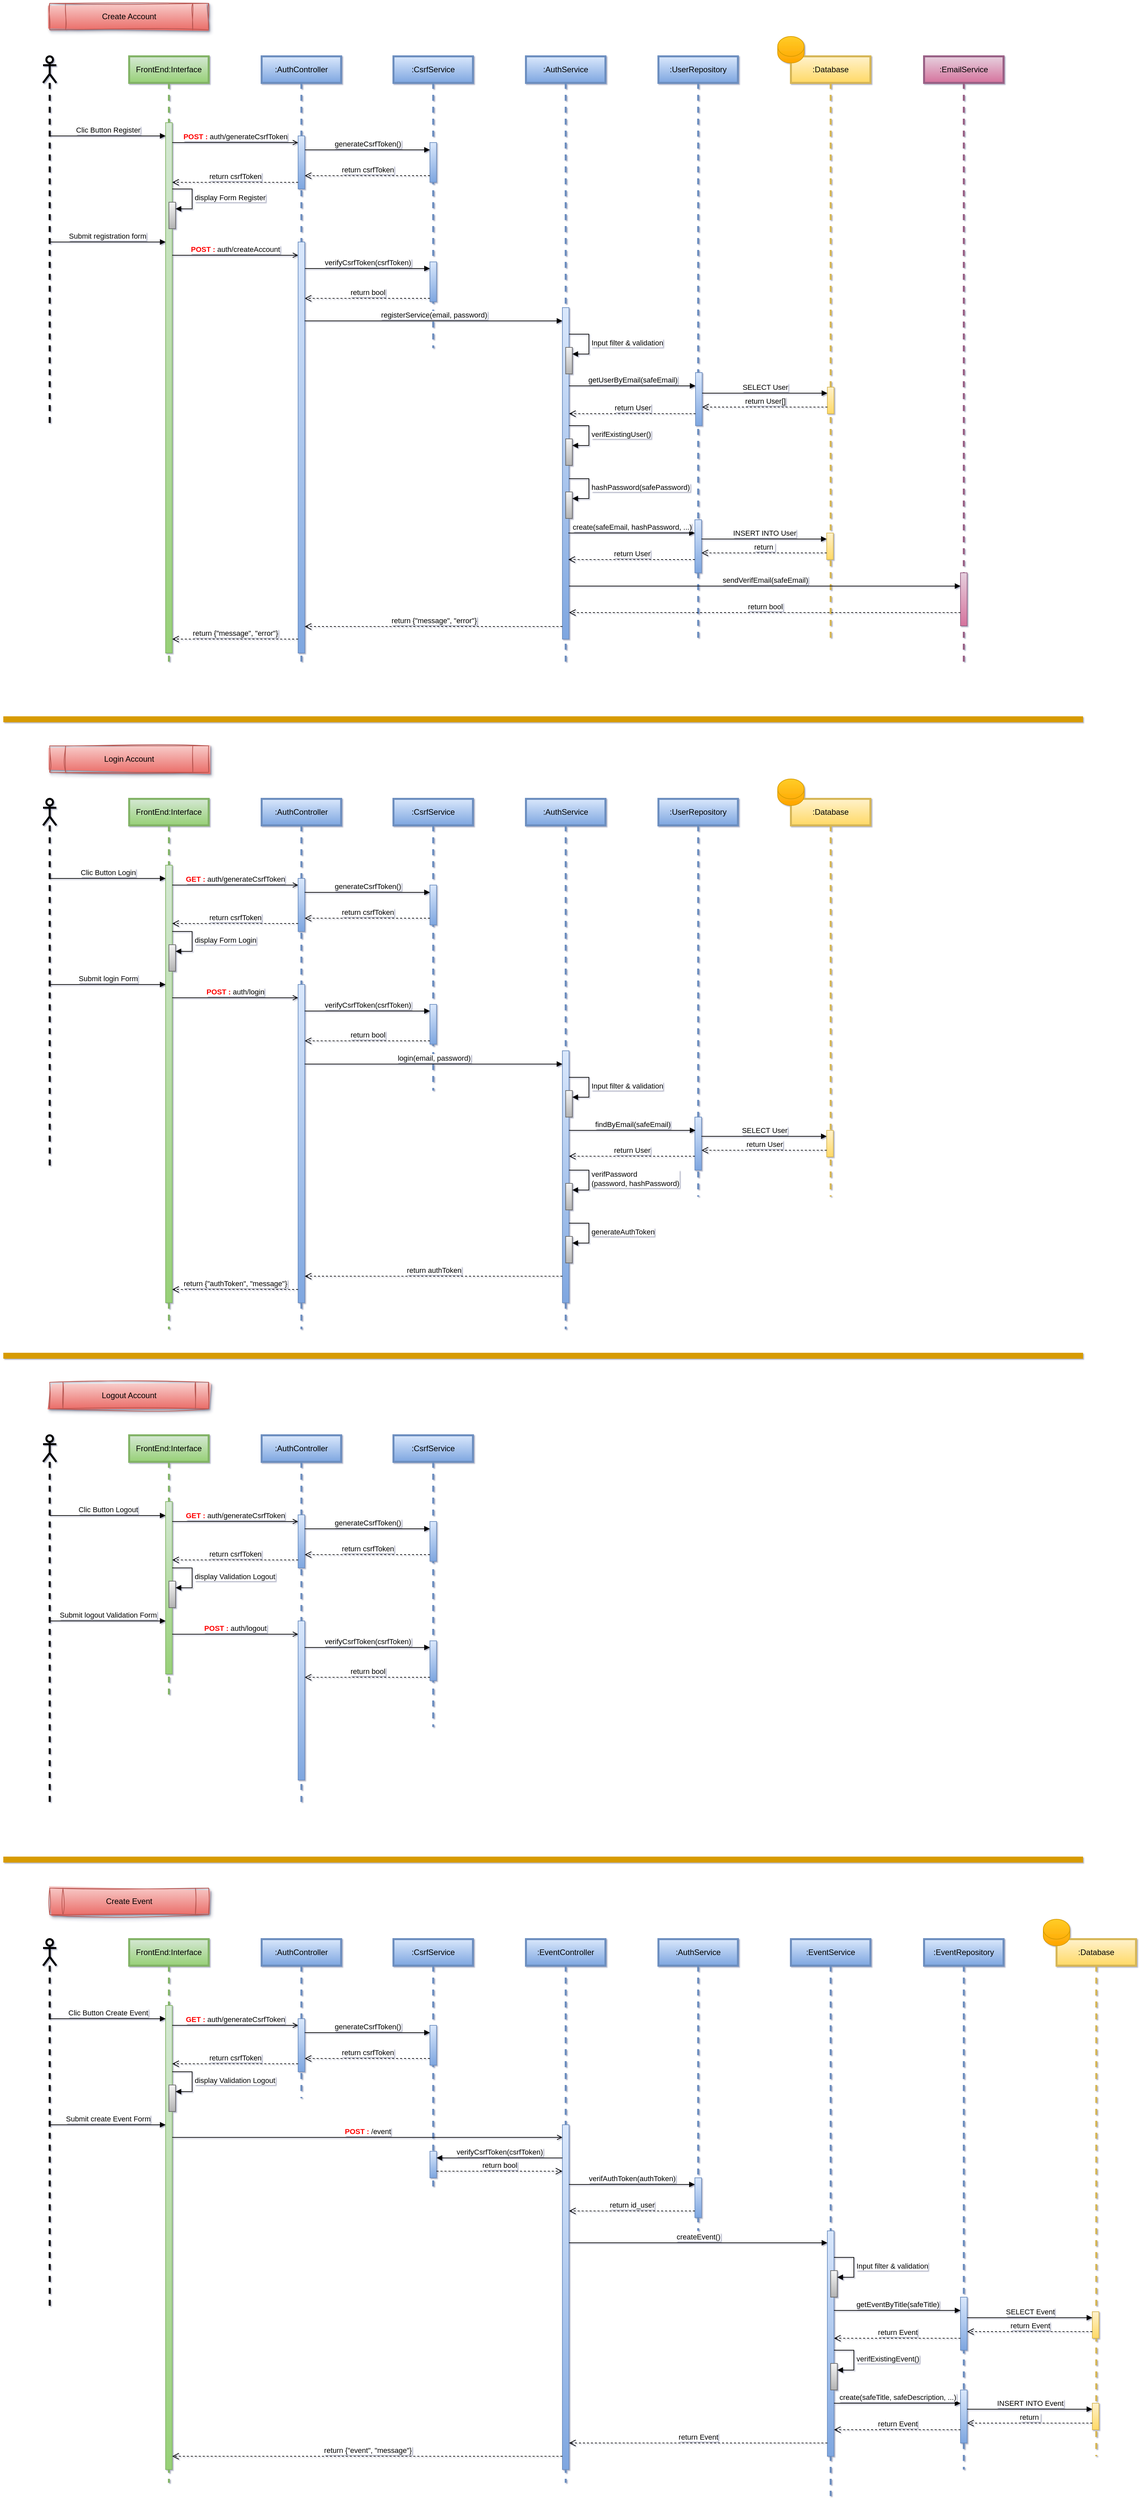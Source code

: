 <mxfile version="28.2.5">
  <diagram name="Page-1" id="9EMSqDa24869HwMEbP3A">
    <mxGraphModel dx="1056" dy="556" grid="1" gridSize="10" guides="1" tooltips="1" connect="1" arrows="1" fold="1" page="1" pageScale="1" pageWidth="827" pageHeight="1169" math="0" shadow="1">
      <root>
        <mxCell id="0" />
        <mxCell id="1" parent="0" />
        <mxCell id="-erMYesji34OctEqvvJe-1" value="" style="shape=umlLifeline;perimeter=lifelinePerimeter;whiteSpace=wrap;html=1;container=1;dropTarget=0;collapsible=0;recursiveResize=0;outlineConnect=0;portConstraint=eastwest;newEdgeStyle={&quot;curved&quot;:0,&quot;rounded&quot;:0};participant=umlActor;strokeWidth=3;" parent="1" vertex="1">
          <mxGeometry x="70" y="120" width="20" height="560" as="geometry" />
        </mxCell>
        <mxCell id="-erMYesji34OctEqvvJe-2" value="Create Account" style="shape=process;whiteSpace=wrap;html=1;backgroundOutline=1;fillColor=#f8cecc;strokeColor=#b85450;gradientColor=#ea6b66;shadow=1;sketch=1;curveFitting=1;jiggle=2;glass=0;rounded=0;" parent="1" vertex="1">
          <mxGeometry x="80" y="40" width="240" height="40" as="geometry" />
        </mxCell>
        <mxCell id="-erMYesji34OctEqvvJe-3" value="FrontEnd:Interface" style="shape=umlLifeline;perimeter=lifelinePerimeter;whiteSpace=wrap;html=1;container=1;dropTarget=0;collapsible=0;recursiveResize=0;outlineConnect=0;portConstraint=eastwest;newEdgeStyle={&quot;curved&quot;:0,&quot;rounded&quot;:0};fillColor=#d5e8d4;gradientColor=#97d077;strokeColor=#82b366;strokeWidth=3;" parent="1" vertex="1">
          <mxGeometry x="200" y="120" width="120" height="920" as="geometry" />
        </mxCell>
        <mxCell id="-erMYesji34OctEqvvJe-14" value="" style="html=1;points=[[0,0,0,0,5],[0,1,0,0,-5],[1,0,0,0,5],[1,1,0,0,-5]];perimeter=orthogonalPerimeter;outlineConnect=0;targetShapes=umlLifeline;portConstraint=eastwest;newEdgeStyle={&quot;curved&quot;:0,&quot;rounded&quot;:0};fillColor=#d5e8d4;gradientColor=#97d077;strokeColor=#82b366;" parent="-erMYesji34OctEqvvJe-3" vertex="1">
          <mxGeometry x="55" y="100" width="10" height="800" as="geometry" />
        </mxCell>
        <mxCell id="-erMYesji34OctEqvvJe-20" value="" style="html=1;points=[[0,0,0,0,5],[0,1,0,0,-5],[1,0,0,0,5],[1,1,0,0,-5]];perimeter=orthogonalPerimeter;outlineConnect=0;targetShapes=umlLifeline;portConstraint=eastwest;newEdgeStyle={&quot;curved&quot;:0,&quot;rounded&quot;:0};fillColor=#f5f5f5;gradientColor=#b3b3b3;strokeColor=#666666;" parent="-erMYesji34OctEqvvJe-3" vertex="1">
          <mxGeometry x="60" y="220" width="10" height="40" as="geometry" />
        </mxCell>
        <mxCell id="-erMYesji34OctEqvvJe-21" value="display Form Register" style="html=1;align=left;spacingLeft=2;endArrow=block;rounded=0;edgeStyle=orthogonalEdgeStyle;curved=0;rounded=0;" parent="-erMYesji34OctEqvvJe-3" target="-erMYesji34OctEqvvJe-20" edge="1">
          <mxGeometry relative="1" as="geometry">
            <mxPoint x="65" y="200" as="sourcePoint" />
            <Array as="points">
              <mxPoint x="95" y="230" />
            </Array>
          </mxGeometry>
        </mxCell>
        <mxCell id="-erMYesji34OctEqvvJe-4" value=":CsrfService" style="shape=umlLifeline;perimeter=lifelinePerimeter;whiteSpace=wrap;html=1;container=1;dropTarget=0;collapsible=0;recursiveResize=0;outlineConnect=0;portConstraint=eastwest;newEdgeStyle={&quot;curved&quot;:0,&quot;rounded&quot;:0};strokeWidth=3;fillColor=#dae8fc;gradientColor=#7ea6e0;strokeColor=#6c8ebf;" parent="1" vertex="1">
          <mxGeometry x="599" y="120" width="120" height="440" as="geometry" />
        </mxCell>
        <mxCell id="LOT9wmNylKdDUpqY30Z5-52" value="" style="html=1;points=[[0,0,0,0,5],[0,1,0,0,-5],[1,0,0,0,5],[1,1,0,0,-5]];perimeter=orthogonalPerimeter;outlineConnect=0;targetShapes=umlLifeline;portConstraint=eastwest;newEdgeStyle={&quot;curved&quot;:0,&quot;rounded&quot;:0};fillColor=#dae8fc;gradientColor=#7ea6e0;strokeColor=#6c8ebf;" vertex="1" parent="-erMYesji34OctEqvvJe-4">
          <mxGeometry x="55" y="130" width="10" height="60" as="geometry" />
        </mxCell>
        <mxCell id="LOT9wmNylKdDUpqY30Z5-53" value="generateCsrfToken()" style="html=1;verticalAlign=bottom;endArrow=block;curved=0;rounded=0;entryX=0;entryY=0;entryDx=0;entryDy=5;" edge="1" parent="-erMYesji34OctEqvvJe-4">
          <mxGeometry relative="1" as="geometry">
            <mxPoint x="-134" y="141" as="sourcePoint" />
            <mxPoint x="55" y="141" as="targetPoint" />
          </mxGeometry>
        </mxCell>
        <mxCell id="LOT9wmNylKdDUpqY30Z5-54" value="return csrfToken" style="html=1;verticalAlign=bottom;endArrow=open;dashed=1;endSize=8;curved=0;rounded=0;exitX=0;exitY=1;exitDx=0;exitDy=-5;" edge="1" parent="-erMYesji34OctEqvvJe-4">
          <mxGeometry relative="1" as="geometry">
            <mxPoint x="-134" y="180" as="targetPoint" />
            <mxPoint x="55" y="180" as="sourcePoint" />
          </mxGeometry>
        </mxCell>
        <mxCell id="LOT9wmNylKdDUpqY30Z5-56" value="" style="html=1;points=[[0,0,0,0,5],[0,1,0,0,-5],[1,0,0,0,5],[1,1,0,0,-5]];perimeter=orthogonalPerimeter;outlineConnect=0;targetShapes=umlLifeline;portConstraint=eastwest;newEdgeStyle={&quot;curved&quot;:0,&quot;rounded&quot;:0};fillColor=#dae8fc;gradientColor=#7ea6e0;strokeColor=#6c8ebf;" vertex="1" parent="-erMYesji34OctEqvvJe-4">
          <mxGeometry x="55" y="310" width="10" height="60" as="geometry" />
        </mxCell>
        <mxCell id="LOT9wmNylKdDUpqY30Z5-57" value="verifyCsrfToken(csrfToken)" style="html=1;verticalAlign=bottom;endArrow=block;curved=0;rounded=0;entryX=0;entryY=0;entryDx=0;entryDy=5;" edge="1" parent="-erMYesji34OctEqvvJe-4">
          <mxGeometry relative="1" as="geometry">
            <mxPoint x="-134" y="320" as="sourcePoint" />
            <mxPoint x="55" y="320" as="targetPoint" />
          </mxGeometry>
        </mxCell>
        <mxCell id="LOT9wmNylKdDUpqY30Z5-58" value="return bool" style="html=1;verticalAlign=bottom;endArrow=open;dashed=1;endSize=8;curved=0;rounded=0;exitX=0;exitY=1;exitDx=0;exitDy=-5;" edge="1" parent="-erMYesji34OctEqvvJe-4" source="LOT9wmNylKdDUpqY30Z5-56">
          <mxGeometry relative="1" as="geometry">
            <mxPoint x="-134" y="365" as="targetPoint" />
          </mxGeometry>
        </mxCell>
        <mxCell id="-erMYesji34OctEqvvJe-5" value=":AuthService" style="shape=umlLifeline;perimeter=lifelinePerimeter;whiteSpace=wrap;html=1;container=1;dropTarget=0;collapsible=0;recursiveResize=0;outlineConnect=0;portConstraint=eastwest;newEdgeStyle={&quot;curved&quot;:0,&quot;rounded&quot;:0};strokeWidth=3;fillColor=#dae8fc;gradientColor=#7ea6e0;strokeColor=#6c8ebf;" parent="1" vertex="1">
          <mxGeometry x="799" y="120" width="120" height="920" as="geometry" />
        </mxCell>
        <mxCell id="-erMYesji34OctEqvvJe-30" value="" style="html=1;points=[[0,0,0,0,5],[0,1,0,0,-5],[1,0,0,0,5],[1,1,0,0,-5]];perimeter=orthogonalPerimeter;outlineConnect=0;targetShapes=umlLifeline;portConstraint=eastwest;newEdgeStyle={&quot;curved&quot;:0,&quot;rounded&quot;:0};fillColor=#dae8fc;gradientColor=#7ea6e0;strokeColor=#6c8ebf;" parent="-erMYesji34OctEqvvJe-5" vertex="1">
          <mxGeometry x="55" y="379" width="10" height="500" as="geometry" />
        </mxCell>
        <mxCell id="-erMYesji34OctEqvvJe-36" value="" style="html=1;points=[[0,0,0,0,5],[0,1,0,0,-5],[1,0,0,0,5],[1,1,0,0,-5]];perimeter=orthogonalPerimeter;outlineConnect=0;targetShapes=umlLifeline;portConstraint=eastwest;newEdgeStyle={&quot;curved&quot;:0,&quot;rounded&quot;:0};fillColor=#f5f5f5;gradientColor=#b3b3b3;strokeColor=#666666;" parent="-erMYesji34OctEqvvJe-5" vertex="1">
          <mxGeometry x="60" y="577" width="10" height="40" as="geometry" />
        </mxCell>
        <mxCell id="-erMYesji34OctEqvvJe-37" value="verifExistingUser()" style="html=1;align=left;spacingLeft=2;endArrow=block;rounded=0;edgeStyle=orthogonalEdgeStyle;curved=0;rounded=0;" parent="-erMYesji34OctEqvvJe-5" target="-erMYesji34OctEqvvJe-36" edge="1">
          <mxGeometry relative="1" as="geometry">
            <mxPoint x="65" y="557" as="sourcePoint" />
            <Array as="points">
              <mxPoint x="95" y="587" />
            </Array>
          </mxGeometry>
        </mxCell>
        <mxCell id="-erMYesji34OctEqvvJe-38" value="" style="html=1;points=[[0,0,0,0,5],[0,1,0,0,-5],[1,0,0,0,5],[1,1,0,0,-5]];perimeter=orthogonalPerimeter;outlineConnect=0;targetShapes=umlLifeline;portConstraint=eastwest;newEdgeStyle={&quot;curved&quot;:0,&quot;rounded&quot;:0};fillColor=#f5f5f5;gradientColor=#b3b3b3;strokeColor=#666666;" parent="-erMYesji34OctEqvvJe-5" vertex="1">
          <mxGeometry x="60" y="657" width="10" height="40" as="geometry" />
        </mxCell>
        <mxCell id="-erMYesji34OctEqvvJe-39" value="hashPassword(safePassword)" style="html=1;align=left;spacingLeft=2;endArrow=block;rounded=0;edgeStyle=orthogonalEdgeStyle;curved=0;rounded=0;" parent="-erMYesji34OctEqvvJe-5" target="-erMYesji34OctEqvvJe-38" edge="1">
          <mxGeometry relative="1" as="geometry">
            <mxPoint x="65" y="637" as="sourcePoint" />
            <Array as="points">
              <mxPoint x="95" y="667" />
            </Array>
          </mxGeometry>
        </mxCell>
        <mxCell id="-erMYesji34OctEqvvJe-42" value="" style="html=1;points=[[0,0,0,0,5],[0,1,0,0,-5],[1,0,0,0,5],[1,1,0,0,-5]];perimeter=orthogonalPerimeter;outlineConnect=0;targetShapes=umlLifeline;portConstraint=eastwest;newEdgeStyle={&quot;curved&quot;:0,&quot;rounded&quot;:0};fillColor=#f5f5f5;gradientColor=#b3b3b3;strokeColor=#666666;" parent="-erMYesji34OctEqvvJe-5" vertex="1">
          <mxGeometry x="60" y="439" width="10" height="40" as="geometry" />
        </mxCell>
        <mxCell id="-erMYesji34OctEqvvJe-43" value="Input filter &amp;amp; validation" style="html=1;align=left;spacingLeft=2;endArrow=block;rounded=0;edgeStyle=orthogonalEdgeStyle;curved=0;rounded=0;" parent="-erMYesji34OctEqvvJe-5" target="-erMYesji34OctEqvvJe-42" edge="1">
          <mxGeometry relative="1" as="geometry">
            <mxPoint x="65" y="419" as="sourcePoint" />
            <Array as="points">
              <mxPoint x="95" y="449" />
            </Array>
          </mxGeometry>
        </mxCell>
        <mxCell id="-erMYesji34OctEqvvJe-6" value=":UserRepository" style="shape=umlLifeline;perimeter=lifelinePerimeter;whiteSpace=wrap;html=1;container=1;dropTarget=0;collapsible=0;recursiveResize=0;outlineConnect=0;portConstraint=eastwest;newEdgeStyle={&quot;curved&quot;:0,&quot;rounded&quot;:0};strokeWidth=3;fillColor=#dae8fc;gradientColor=#7ea6e0;strokeColor=#6c8ebf;" parent="1" vertex="1">
          <mxGeometry x="999" y="120" width="120" height="880" as="geometry" />
        </mxCell>
        <mxCell id="-erMYesji34OctEqvvJe-33" value="" style="html=1;points=[[0,0,0,0,5],[0,1,0,0,-5],[1,0,0,0,5],[1,1,0,0,-5]];perimeter=orthogonalPerimeter;outlineConnect=0;targetShapes=umlLifeline;portConstraint=eastwest;newEdgeStyle={&quot;curved&quot;:0,&quot;rounded&quot;:0};fillColor=#dae8fc;gradientColor=#7ea6e0;strokeColor=#6c8ebf;" parent="-erMYesji34OctEqvvJe-6" vertex="1">
          <mxGeometry x="56" y="477" width="10" height="80" as="geometry" />
        </mxCell>
        <mxCell id="-erMYesji34OctEqvvJe-44" value="" style="html=1;points=[[0,0,0,0,5],[0,1,0,0,-5],[1,0,0,0,5],[1,1,0,0,-5]];perimeter=orthogonalPerimeter;outlineConnect=0;targetShapes=umlLifeline;portConstraint=eastwest;newEdgeStyle={&quot;curved&quot;:0,&quot;rounded&quot;:0};fillColor=#dae8fc;gradientColor=#7ea6e0;strokeColor=#6c8ebf;" parent="-erMYesji34OctEqvvJe-6" vertex="1">
          <mxGeometry x="55" y="699" width="10" height="80" as="geometry" />
        </mxCell>
        <mxCell id="-erMYesji34OctEqvvJe-45" value="create(safeEmail, hashPassword, ...)" style="html=1;verticalAlign=bottom;endArrow=block;curved=0;rounded=0;entryX=0;entryY=0;entryDx=0;entryDy=5;" parent="-erMYesji34OctEqvvJe-6" edge="1">
          <mxGeometry relative="1" as="geometry">
            <mxPoint x="-136.0" y="719" as="sourcePoint" />
            <mxPoint x="55" y="719" as="targetPoint" />
          </mxGeometry>
        </mxCell>
        <mxCell id="-erMYesji34OctEqvvJe-46" value="return User" style="html=1;verticalAlign=bottom;endArrow=open;dashed=1;endSize=8;curved=0;rounded=0;exitX=0;exitY=1;exitDx=0;exitDy=-5;" parent="-erMYesji34OctEqvvJe-6" edge="1">
          <mxGeometry relative="1" as="geometry">
            <mxPoint x="-136" y="759" as="targetPoint" />
            <mxPoint x="55" y="759" as="sourcePoint" />
          </mxGeometry>
        </mxCell>
        <mxCell id="-erMYesji34OctEqvvJe-7" value=":Database" style="shape=umlLifeline;perimeter=lifelinePerimeter;whiteSpace=wrap;html=1;container=1;dropTarget=0;collapsible=0;recursiveResize=0;outlineConnect=0;portConstraint=eastwest;newEdgeStyle={&quot;curved&quot;:0,&quot;rounded&quot;:0};strokeWidth=3;fillColor=#fff2cc;gradientColor=#ffd966;strokeColor=#d6b656;" parent="1" vertex="1">
          <mxGeometry x="1199" y="120" width="120" height="880" as="geometry" />
        </mxCell>
        <mxCell id="fQuVUcjvtSsfq1Hmc-oK-1" value="" style="html=1;points=[[0,0,0,0,5],[0,1,0,0,-5],[1,0,0,0,5],[1,1,0,0,-5]];perimeter=orthogonalPerimeter;outlineConnect=0;targetShapes=umlLifeline;portConstraint=eastwest;newEdgeStyle={&quot;curved&quot;:0,&quot;rounded&quot;:0};fillColor=#fff2cc;gradientColor=#ffd966;strokeColor=#d6b656;" parent="-erMYesji34OctEqvvJe-7" vertex="1">
          <mxGeometry x="55" y="499" width="10" height="40" as="geometry" />
        </mxCell>
        <mxCell id="fQuVUcjvtSsfq1Hmc-oK-4" value="" style="html=1;points=[[0,0,0,0,5],[0,1,0,0,-5],[1,0,0,0,5],[1,1,0,0,-5]];perimeter=orthogonalPerimeter;outlineConnect=0;targetShapes=umlLifeline;portConstraint=eastwest;newEdgeStyle={&quot;curved&quot;:0,&quot;rounded&quot;:0};fillColor=#fff2cc;gradientColor=#ffd966;strokeColor=#d6b656;" parent="-erMYesji34OctEqvvJe-7" vertex="1">
          <mxGeometry x="54" y="719" width="10" height="40" as="geometry" />
        </mxCell>
        <mxCell id="fQuVUcjvtSsfq1Hmc-oK-5" value="INSERT INTO User" style="html=1;verticalAlign=bottom;endArrow=block;curved=0;rounded=0;entryX=0;entryY=0;entryDx=0;entryDy=5;" parent="-erMYesji34OctEqvvJe-7" edge="1">
          <mxGeometry relative="1" as="geometry">
            <mxPoint x="-135" y="728" as="sourcePoint" />
            <mxPoint x="54" y="728" as="targetPoint" />
          </mxGeometry>
        </mxCell>
        <mxCell id="fQuVUcjvtSsfq1Hmc-oK-6" value="return&amp;nbsp;" style="html=1;verticalAlign=bottom;endArrow=open;dashed=1;endSize=8;curved=0;rounded=0;exitX=0;exitY=1;exitDx=0;exitDy=-5;" parent="-erMYesji34OctEqvvJe-7" edge="1">
          <mxGeometry relative="1" as="geometry">
            <mxPoint x="-135" y="749" as="targetPoint" />
            <mxPoint x="54" y="749" as="sourcePoint" />
          </mxGeometry>
        </mxCell>
        <mxCell id="-erMYesji34OctEqvvJe-8" value="" style="shape=cylinder3;whiteSpace=wrap;html=1;boundedLbl=1;backgroundOutline=1;size=15;fillColor=#ffcd28;gradientColor=#ffa500;strokeColor=#d79b00;" parent="1" vertex="1">
          <mxGeometry x="1179" y="90" width="40" height="40" as="geometry" />
        </mxCell>
        <mxCell id="-erMYesji34OctEqvvJe-9" value=":AuthController" style="shape=umlLifeline;perimeter=lifelinePerimeter;whiteSpace=wrap;html=1;container=1;dropTarget=0;collapsible=0;recursiveResize=0;outlineConnect=0;portConstraint=eastwest;newEdgeStyle={&quot;curved&quot;:0,&quot;rounded&quot;:0};strokeWidth=3;fillColor=#dae8fc;gradientColor=#7ea6e0;strokeColor=#6c8ebf;" parent="1" vertex="1">
          <mxGeometry x="400" y="120" width="120" height="920" as="geometry" />
        </mxCell>
        <mxCell id="-erMYesji34OctEqvvJe-15" value="" style="html=1;points=[[0,0,0,0,5],[0,1,0,0,-5],[1,0,0,0,5],[1,1,0,0,-5]];perimeter=orthogonalPerimeter;outlineConnect=0;targetShapes=umlLifeline;portConstraint=eastwest;newEdgeStyle={&quot;curved&quot;:0,&quot;rounded&quot;:0};fillColor=#dae8fc;gradientColor=#7ea6e0;strokeColor=#6c8ebf;" parent="-erMYesji34OctEqvvJe-9" vertex="1">
          <mxGeometry x="55" y="120" width="10" height="80" as="geometry" />
        </mxCell>
        <mxCell id="LOT9wmNylKdDUpqY30Z5-55" value="" style="html=1;points=[[0,0,0,0,5],[0,1,0,0,-5],[1,0,0,0,5],[1,1,0,0,-5]];perimeter=orthogonalPerimeter;outlineConnect=0;targetShapes=umlLifeline;portConstraint=eastwest;newEdgeStyle={&quot;curved&quot;:0,&quot;rounded&quot;:0};fillColor=#dae8fc;gradientColor=#7ea6e0;strokeColor=#6c8ebf;" vertex="1" parent="-erMYesji34OctEqvvJe-9">
          <mxGeometry x="55" y="280" width="10" height="620" as="geometry" />
        </mxCell>
        <mxCell id="-erMYesji34OctEqvvJe-11" value="Clic Button Register" style="html=1;verticalAlign=bottom;endArrow=block;curved=0;rounded=0;" parent="1" target="-erMYesji34OctEqvvJe-14" edge="1">
          <mxGeometry width="80" relative="1" as="geometry">
            <mxPoint x="79.5" y="240" as="sourcePoint" />
            <mxPoint x="258.5" y="240" as="targetPoint" />
          </mxGeometry>
        </mxCell>
        <mxCell id="-erMYesji34OctEqvvJe-16" value="&lt;b&gt;&lt;font style=&quot;color: light-dark(rgb(255, 0, 0), rgb(237, 237, 237));&quot;&gt;POST :&lt;/font&gt;&lt;/b&gt; auth/generateCsrfToken" style="html=1;verticalAlign=bottom;endArrow=open;curved=0;rounded=0;entryX=0;entryY=0;entryDx=0;entryDy=5;endFill=0;" parent="1" edge="1">
          <mxGeometry relative="1" as="geometry">
            <mxPoint x="265" y="250.0" as="sourcePoint" />
            <mxPoint x="455.0" y="250.0" as="targetPoint" />
          </mxGeometry>
        </mxCell>
        <mxCell id="-erMYesji34OctEqvvJe-17" value="return csrfToken" style="html=1;verticalAlign=bottom;endArrow=open;dashed=1;endSize=8;curved=0;rounded=0;exitX=0;exitY=1;exitDx=0;exitDy=-5;" parent="1" edge="1">
          <mxGeometry relative="1" as="geometry">
            <mxPoint x="265" y="310" as="targetPoint" />
            <mxPoint x="455" y="310" as="sourcePoint" />
          </mxGeometry>
        </mxCell>
        <mxCell id="-erMYesji34OctEqvvJe-22" value="Submit registration form" style="html=1;verticalAlign=bottom;endArrow=block;curved=0;rounded=0;" parent="1" edge="1">
          <mxGeometry width="80" relative="1" as="geometry">
            <mxPoint x="79.278" y="400" as="sourcePoint" />
            <mxPoint x="255" y="400" as="targetPoint" />
          </mxGeometry>
        </mxCell>
        <mxCell id="-erMYesji34OctEqvvJe-24" value="&lt;b&gt;&lt;font style=&quot;color: light-dark(rgb(255, 0, 0), rgb(237, 237, 237));&quot;&gt;POST :&lt;/font&gt;&lt;/b&gt; auth/createAccount" style="html=1;verticalAlign=bottom;endArrow=open;curved=0;rounded=0;endFill=0;" parent="1" edge="1" target="LOT9wmNylKdDUpqY30Z5-55">
          <mxGeometry relative="1" as="geometry">
            <mxPoint x="265" y="420" as="sourcePoint" />
            <mxPoint x="654.0" y="420" as="targetPoint" />
          </mxGeometry>
        </mxCell>
        <mxCell id="-erMYesji34OctEqvvJe-25" value="return {&quot;message&quot;, &quot;error&quot;}" style="html=1;verticalAlign=bottom;endArrow=open;dashed=1;endSize=8;curved=0;rounded=0;" parent="1" edge="1" source="LOT9wmNylKdDUpqY30Z5-55">
          <mxGeometry relative="1" as="geometry">
            <mxPoint x="265" y="999" as="targetPoint" />
            <mxPoint x="654" y="999" as="sourcePoint" />
          </mxGeometry>
        </mxCell>
        <mxCell id="-erMYesji34OctEqvvJe-31" value="registerService(email, password)" style="html=1;verticalAlign=bottom;endArrow=block;curved=0;rounded=0;entryX=0;entryY=0;entryDx=0;entryDy=5;" parent="1" edge="1" source="LOT9wmNylKdDUpqY30Z5-55">
          <mxGeometry relative="1" as="geometry">
            <mxPoint x="664" y="519" as="sourcePoint" />
            <mxPoint x="854" y="519" as="targetPoint" />
          </mxGeometry>
        </mxCell>
        <mxCell id="-erMYesji34OctEqvvJe-32" value="return {&quot;message&quot;, &quot;error&quot;}" style="html=1;verticalAlign=bottom;endArrow=open;dashed=1;endSize=8;curved=0;rounded=0;exitX=0;exitY=1;exitDx=0;exitDy=-5;" parent="1" edge="1" target="LOT9wmNylKdDUpqY30Z5-55">
          <mxGeometry relative="1" as="geometry">
            <mxPoint x="664" y="980.0" as="targetPoint" />
            <mxPoint x="854" y="980.0" as="sourcePoint" />
          </mxGeometry>
        </mxCell>
        <mxCell id="-erMYesji34OctEqvvJe-34" value="getUserByEmail(safeEmail)" style="html=1;verticalAlign=bottom;endArrow=block;curved=0;rounded=0;entryX=0;entryY=0;entryDx=0;entryDy=5;" parent="1" edge="1">
          <mxGeometry relative="1" as="geometry">
            <mxPoint x="864.0" y="617" as="sourcePoint" />
            <mxPoint x="1055" y="617" as="targetPoint" />
          </mxGeometry>
        </mxCell>
        <mxCell id="-erMYesji34OctEqvvJe-35" value="return User" style="html=1;verticalAlign=bottom;endArrow=open;dashed=1;endSize=8;curved=0;rounded=0;exitX=0;exitY=1;exitDx=0;exitDy=-5;" parent="1" edge="1">
          <mxGeometry relative="1" as="geometry">
            <mxPoint x="864" y="659" as="targetPoint" />
            <mxPoint x="1055" y="659" as="sourcePoint" />
          </mxGeometry>
        </mxCell>
        <mxCell id="fQuVUcjvtSsfq1Hmc-oK-2" value="SELECT User" style="html=1;verticalAlign=bottom;endArrow=block;curved=0;rounded=0;entryX=0;entryY=0;entryDx=0;entryDy=5;" parent="1" edge="1">
          <mxGeometry relative="1" as="geometry">
            <mxPoint x="1065" y="628" as="sourcePoint" />
            <mxPoint x="1254" y="628" as="targetPoint" />
          </mxGeometry>
        </mxCell>
        <mxCell id="fQuVUcjvtSsfq1Hmc-oK-3" value="return User[]" style="html=1;verticalAlign=bottom;endArrow=open;dashed=1;endSize=8;curved=0;rounded=0;exitX=0;exitY=1;exitDx=0;exitDy=-5;" parent="1" edge="1">
          <mxGeometry relative="1" as="geometry">
            <mxPoint x="1065" y="649" as="targetPoint" />
            <mxPoint x="1254" y="649" as="sourcePoint" />
          </mxGeometry>
        </mxCell>
        <mxCell id="fQuVUcjvtSsfq1Hmc-oK-7" value=":EmailService" style="shape=umlLifeline;perimeter=lifelinePerimeter;whiteSpace=wrap;html=1;container=1;dropTarget=0;collapsible=0;recursiveResize=0;outlineConnect=0;portConstraint=eastwest;newEdgeStyle={&quot;curved&quot;:0,&quot;rounded&quot;:0};strokeWidth=3;fillColor=#e6d0de;gradientColor=#d5739d;strokeColor=#996185;" parent="1" vertex="1">
          <mxGeometry x="1400" y="120" width="120" height="920" as="geometry" />
        </mxCell>
        <mxCell id="fQuVUcjvtSsfq1Hmc-oK-15" value="" style="html=1;points=[[0,0,0,0,5],[0,1,0,0,-5],[1,0,0,0,5],[1,1,0,0,-5]];perimeter=orthogonalPerimeter;outlineConnect=0;targetShapes=umlLifeline;portConstraint=eastwest;newEdgeStyle={&quot;curved&quot;:0,&quot;rounded&quot;:0};fillColor=#e6d0de;gradientColor=#d5739d;strokeColor=#996185;" parent="fQuVUcjvtSsfq1Hmc-oK-7" vertex="1">
          <mxGeometry x="55" y="779" width="10" height="80" as="geometry" />
        </mxCell>
        <mxCell id="fQuVUcjvtSsfq1Hmc-oK-16" value="sendVerifEmail(safeEmail)" style="html=1;verticalAlign=bottom;endArrow=block;curved=0;rounded=0;entryX=0;entryY=0;entryDx=0;entryDy=5;" parent="1" edge="1">
          <mxGeometry relative="1" as="geometry">
            <mxPoint x="864.0" y="919" as="sourcePoint" />
            <mxPoint x="1455" y="919" as="targetPoint" />
          </mxGeometry>
        </mxCell>
        <mxCell id="fQuVUcjvtSsfq1Hmc-oK-17" value="return bool" style="html=1;verticalAlign=bottom;endArrow=open;dashed=1;endSize=8;curved=0;rounded=0;exitX=0;exitY=1;exitDx=0;exitDy=-5;" parent="1" edge="1">
          <mxGeometry relative="1" as="geometry">
            <mxPoint x="864.0" y="959" as="targetPoint" />
            <mxPoint x="1455" y="959" as="sourcePoint" />
          </mxGeometry>
        </mxCell>
        <mxCell id="LOT9wmNylKdDUpqY30Z5-1" value="Login Account" style="shape=process;whiteSpace=wrap;html=1;backgroundOutline=1;fillColor=#f8cecc;strokeColor=#b85450;gradientColor=#ea6b66;shadow=1;sketch=1;curveFitting=1;jiggle=2;glass=0;rounded=0;" vertex="1" parent="1">
          <mxGeometry x="80" y="1160" width="240" height="40" as="geometry" />
        </mxCell>
        <mxCell id="LOT9wmNylKdDUpqY30Z5-2" value="" style="shape=umlLifeline;perimeter=lifelinePerimeter;whiteSpace=wrap;html=1;container=1;dropTarget=0;collapsible=0;recursiveResize=0;outlineConnect=0;portConstraint=eastwest;newEdgeStyle={&quot;curved&quot;:0,&quot;rounded&quot;:0};participant=umlActor;strokeWidth=3;" vertex="1" parent="1">
          <mxGeometry x="70" y="1240" width="20" height="560" as="geometry" />
        </mxCell>
        <mxCell id="LOT9wmNylKdDUpqY30Z5-3" value="FrontEnd:Interface" style="shape=umlLifeline;perimeter=lifelinePerimeter;whiteSpace=wrap;html=1;container=1;dropTarget=0;collapsible=0;recursiveResize=0;outlineConnect=0;portConstraint=eastwest;newEdgeStyle={&quot;curved&quot;:0,&quot;rounded&quot;:0};fillColor=#d5e8d4;gradientColor=#97d077;strokeColor=#82b366;strokeWidth=3;" vertex="1" parent="1">
          <mxGeometry x="200" y="1240" width="120" height="800" as="geometry" />
        </mxCell>
        <mxCell id="LOT9wmNylKdDUpqY30Z5-4" value="" style="html=1;points=[[0,0,0,0,5],[0,1,0,0,-5],[1,0,0,0,5],[1,1,0,0,-5]];perimeter=orthogonalPerimeter;outlineConnect=0;targetShapes=umlLifeline;portConstraint=eastwest;newEdgeStyle={&quot;curved&quot;:0,&quot;rounded&quot;:0};fillColor=#d5e8d4;gradientColor=#97d077;strokeColor=#82b366;" vertex="1" parent="LOT9wmNylKdDUpqY30Z5-3">
          <mxGeometry x="55" y="100" width="10" height="660" as="geometry" />
        </mxCell>
        <mxCell id="LOT9wmNylKdDUpqY30Z5-5" value="" style="html=1;points=[[0,0,0,0,5],[0,1,0,0,-5],[1,0,0,0,5],[1,1,0,0,-5]];perimeter=orthogonalPerimeter;outlineConnect=0;targetShapes=umlLifeline;portConstraint=eastwest;newEdgeStyle={&quot;curved&quot;:0,&quot;rounded&quot;:0};fillColor=#f5f5f5;gradientColor=#b3b3b3;strokeColor=#666666;" vertex="1" parent="LOT9wmNylKdDUpqY30Z5-3">
          <mxGeometry x="60" y="220" width="10" height="40" as="geometry" />
        </mxCell>
        <mxCell id="LOT9wmNylKdDUpqY30Z5-6" value="display Form Login" style="html=1;align=left;spacingLeft=2;endArrow=block;rounded=0;edgeStyle=orthogonalEdgeStyle;curved=0;rounded=0;" edge="1" parent="LOT9wmNylKdDUpqY30Z5-3" target="LOT9wmNylKdDUpqY30Z5-5">
          <mxGeometry relative="1" as="geometry">
            <mxPoint x="65" y="200" as="sourcePoint" />
            <Array as="points">
              <mxPoint x="95" y="230" />
            </Array>
          </mxGeometry>
        </mxCell>
        <mxCell id="LOT9wmNylKdDUpqY30Z5-7" value="Clic Button Login" style="html=1;verticalAlign=bottom;endArrow=block;curved=0;rounded=0;" edge="1" parent="1">
          <mxGeometry width="80" relative="1" as="geometry">
            <mxPoint x="80.855" y="1360" as="sourcePoint" />
            <mxPoint x="255" y="1360" as="targetPoint" />
          </mxGeometry>
        </mxCell>
        <mxCell id="LOT9wmNylKdDUpqY30Z5-8" value=":AuthController" style="shape=umlLifeline;perimeter=lifelinePerimeter;whiteSpace=wrap;html=1;container=1;dropTarget=0;collapsible=0;recursiveResize=0;outlineConnect=0;portConstraint=eastwest;newEdgeStyle={&quot;curved&quot;:0,&quot;rounded&quot;:0};strokeWidth=3;fillColor=#dae8fc;gradientColor=#7ea6e0;strokeColor=#6c8ebf;" vertex="1" parent="1">
          <mxGeometry x="400" y="1240" width="120" height="800" as="geometry" />
        </mxCell>
        <mxCell id="LOT9wmNylKdDUpqY30Z5-9" value="" style="html=1;points=[[0,0,0,0,5],[0,1,0,0,-5],[1,0,0,0,5],[1,1,0,0,-5]];perimeter=orthogonalPerimeter;outlineConnect=0;targetShapes=umlLifeline;portConstraint=eastwest;newEdgeStyle={&quot;curved&quot;:0,&quot;rounded&quot;:0};fillColor=#dae8fc;gradientColor=#7ea6e0;strokeColor=#6c8ebf;" vertex="1" parent="LOT9wmNylKdDUpqY30Z5-8">
          <mxGeometry x="55" y="120" width="10" height="80" as="geometry" />
        </mxCell>
        <mxCell id="LOT9wmNylKdDUpqY30Z5-15" value="" style="html=1;points=[[0,0,0,0,5],[0,1,0,0,-5],[1,0,0,0,5],[1,1,0,0,-5]];perimeter=orthogonalPerimeter;outlineConnect=0;targetShapes=umlLifeline;portConstraint=eastwest;newEdgeStyle={&quot;curved&quot;:0,&quot;rounded&quot;:0};fillColor=#dae8fc;gradientColor=#7ea6e0;strokeColor=#6c8ebf;" vertex="1" parent="LOT9wmNylKdDUpqY30Z5-8">
          <mxGeometry x="55" y="280" width="10" height="480" as="geometry" />
        </mxCell>
        <mxCell id="LOT9wmNylKdDUpqY30Z5-16" value="&lt;b&gt;&lt;font style=&quot;color: light-dark(rgb(255, 0, 0), rgb(237, 237, 237));&quot;&gt;POST :&lt;/font&gt;&lt;/b&gt; auth/login" style="html=1;verticalAlign=bottom;endArrow=open;curved=0;rounded=0;endFill=0;" edge="1" parent="LOT9wmNylKdDUpqY30Z5-8">
          <mxGeometry relative="1" as="geometry">
            <mxPoint x="-135" y="300" as="sourcePoint" />
            <mxPoint x="55" y="300" as="targetPoint" />
          </mxGeometry>
        </mxCell>
        <mxCell id="LOT9wmNylKdDUpqY30Z5-17" value="return {&quot;authToken&quot;, &quot;message&quot;}" style="html=1;verticalAlign=bottom;endArrow=open;dashed=1;endSize=8;curved=0;rounded=0;" edge="1" parent="LOT9wmNylKdDUpqY30Z5-8">
          <mxGeometry relative="1" as="geometry">
            <mxPoint x="-135" y="740" as="targetPoint" />
            <mxPoint x="55" y="740" as="sourcePoint" />
          </mxGeometry>
        </mxCell>
        <mxCell id="LOT9wmNylKdDUpqY30Z5-10" value="&lt;b&gt;&lt;font style=&quot;color: light-dark(rgb(255, 0, 0), rgb(237, 237, 237));&quot;&gt;GET :&lt;/font&gt;&lt;/b&gt; auth/generateCsrfToken" style="html=1;verticalAlign=bottom;endArrow=open;curved=0;rounded=0;endFill=0;" edge="1" parent="1">
          <mxGeometry relative="1" as="geometry">
            <mxPoint x="265" y="1370" as="sourcePoint" />
            <mxPoint x="455" y="1370" as="targetPoint" />
          </mxGeometry>
        </mxCell>
        <mxCell id="LOT9wmNylKdDUpqY30Z5-11" value="return csrfToken" style="html=1;verticalAlign=bottom;endArrow=open;dashed=1;endSize=8;curved=0;rounded=0;" edge="1" parent="1">
          <mxGeometry relative="1" as="geometry">
            <mxPoint x="265" y="1428" as="targetPoint" />
            <mxPoint x="455" y="1428" as="sourcePoint" />
          </mxGeometry>
        </mxCell>
        <mxCell id="LOT9wmNylKdDUpqY30Z5-12" value="Submit login Form" style="html=1;verticalAlign=bottom;endArrow=block;curved=0;rounded=0;" edge="1" parent="1" source="LOT9wmNylKdDUpqY30Z5-2" target="LOT9wmNylKdDUpqY30Z5-4">
          <mxGeometry width="80" relative="1" as="geometry">
            <mxPoint x="160" y="1560" as="sourcePoint" />
            <mxPoint x="335" y="1560" as="targetPoint" />
          </mxGeometry>
        </mxCell>
        <mxCell id="LOT9wmNylKdDUpqY30Z5-13" value=":CsrfService" style="shape=umlLifeline;perimeter=lifelinePerimeter;whiteSpace=wrap;html=1;container=1;dropTarget=0;collapsible=0;recursiveResize=0;outlineConnect=0;portConstraint=eastwest;newEdgeStyle={&quot;curved&quot;:0,&quot;rounded&quot;:0};strokeWidth=3;fillColor=#dae8fc;gradientColor=#7ea6e0;strokeColor=#6c8ebf;" vertex="1" parent="1">
          <mxGeometry x="599" y="1240" width="120" height="440" as="geometry" />
        </mxCell>
        <mxCell id="LOT9wmNylKdDUpqY30Z5-18" value="" style="html=1;points=[[0,0,0,0,5],[0,1,0,0,-5],[1,0,0,0,5],[1,1,0,0,-5]];perimeter=orthogonalPerimeter;outlineConnect=0;targetShapes=umlLifeline;portConstraint=eastwest;newEdgeStyle={&quot;curved&quot;:0,&quot;rounded&quot;:0};fillColor=#dae8fc;gradientColor=#7ea6e0;strokeColor=#6c8ebf;" vertex="1" parent="LOT9wmNylKdDUpqY30Z5-13">
          <mxGeometry x="55" y="310" width="10" height="60" as="geometry" />
        </mxCell>
        <mxCell id="LOT9wmNylKdDUpqY30Z5-21" value="" style="html=1;points=[[0,0,0,0,5],[0,1,0,0,-5],[1,0,0,0,5],[1,1,0,0,-5]];perimeter=orthogonalPerimeter;outlineConnect=0;targetShapes=umlLifeline;portConstraint=eastwest;newEdgeStyle={&quot;curved&quot;:0,&quot;rounded&quot;:0};fillColor=#dae8fc;gradientColor=#7ea6e0;strokeColor=#6c8ebf;" vertex="1" parent="LOT9wmNylKdDUpqY30Z5-13">
          <mxGeometry x="55" y="130" width="10" height="60" as="geometry" />
        </mxCell>
        <mxCell id="LOT9wmNylKdDUpqY30Z5-22" value="generateCsrfToken()" style="html=1;verticalAlign=bottom;endArrow=block;curved=0;rounded=0;entryX=0;entryY=0;entryDx=0;entryDy=5;" edge="1" parent="LOT9wmNylKdDUpqY30Z5-13">
          <mxGeometry relative="1" as="geometry">
            <mxPoint x="-134" y="141" as="sourcePoint" />
            <mxPoint x="55" y="141" as="targetPoint" />
          </mxGeometry>
        </mxCell>
        <mxCell id="LOT9wmNylKdDUpqY30Z5-23" value="return csrfToken" style="html=1;verticalAlign=bottom;endArrow=open;dashed=1;endSize=8;curved=0;rounded=0;exitX=0;exitY=1;exitDx=0;exitDy=-5;" edge="1" parent="LOT9wmNylKdDUpqY30Z5-13">
          <mxGeometry relative="1" as="geometry">
            <mxPoint x="-134" y="180" as="targetPoint" />
            <mxPoint x="55" y="180" as="sourcePoint" />
          </mxGeometry>
        </mxCell>
        <mxCell id="LOT9wmNylKdDUpqY30Z5-19" value="verifyCsrfToken(csrfToken)" style="html=1;verticalAlign=bottom;endArrow=block;curved=0;rounded=0;entryX=0;entryY=0;entryDx=0;entryDy=5;" edge="1" parent="1">
          <mxGeometry relative="1" as="geometry">
            <mxPoint x="465" y="1560" as="sourcePoint" />
            <mxPoint x="654" y="1560" as="targetPoint" />
          </mxGeometry>
        </mxCell>
        <mxCell id="LOT9wmNylKdDUpqY30Z5-20" value="return bool" style="html=1;verticalAlign=bottom;endArrow=open;dashed=1;endSize=8;curved=0;rounded=0;exitX=0;exitY=1;exitDx=0;exitDy=-5;" edge="1" source="LOT9wmNylKdDUpqY30Z5-18" parent="1" target="LOT9wmNylKdDUpqY30Z5-15">
          <mxGeometry relative="1" as="geometry">
            <mxPoint x="584" y="1635" as="targetPoint" />
          </mxGeometry>
        </mxCell>
        <mxCell id="LOT9wmNylKdDUpqY30Z5-24" value=":AuthService" style="shape=umlLifeline;perimeter=lifelinePerimeter;whiteSpace=wrap;html=1;container=1;dropTarget=0;collapsible=0;recursiveResize=0;outlineConnect=0;portConstraint=eastwest;newEdgeStyle={&quot;curved&quot;:0,&quot;rounded&quot;:0};strokeWidth=3;fillColor=#dae8fc;gradientColor=#7ea6e0;strokeColor=#6c8ebf;" vertex="1" parent="1">
          <mxGeometry x="799" y="1240" width="120" height="800" as="geometry" />
        </mxCell>
        <mxCell id="LOT9wmNylKdDUpqY30Z5-25" value="" style="html=1;points=[[0,0,0,0,5],[0,1,0,0,-5],[1,0,0,0,5],[1,1,0,0,-5]];perimeter=orthogonalPerimeter;outlineConnect=0;targetShapes=umlLifeline;portConstraint=eastwest;newEdgeStyle={&quot;curved&quot;:0,&quot;rounded&quot;:0};fillColor=#dae8fc;gradientColor=#7ea6e0;strokeColor=#6c8ebf;" vertex="1" parent="LOT9wmNylKdDUpqY30Z5-24">
          <mxGeometry x="55" y="380" width="10" height="380" as="geometry" />
        </mxCell>
        <mxCell id="LOT9wmNylKdDUpqY30Z5-26" value="" style="html=1;points=[[0,0,0,0,5],[0,1,0,0,-5],[1,0,0,0,5],[1,1,0,0,-5]];perimeter=orthogonalPerimeter;outlineConnect=0;targetShapes=umlLifeline;portConstraint=eastwest;newEdgeStyle={&quot;curved&quot;:0,&quot;rounded&quot;:0};fillColor=#f5f5f5;gradientColor=#b3b3b3;strokeColor=#666666;" vertex="1" parent="LOT9wmNylKdDUpqY30Z5-24">
          <mxGeometry x="60" y="580" width="10" height="40" as="geometry" />
        </mxCell>
        <mxCell id="LOT9wmNylKdDUpqY30Z5-27" value="verifPassword&lt;div&gt;(password, hashPassword)&lt;/div&gt;" style="html=1;align=left;spacingLeft=2;endArrow=block;rounded=0;edgeStyle=orthogonalEdgeStyle;curved=0;rounded=0;" edge="1" parent="LOT9wmNylKdDUpqY30Z5-24" target="LOT9wmNylKdDUpqY30Z5-26">
          <mxGeometry x="0.005" relative="1" as="geometry">
            <mxPoint x="65" y="560" as="sourcePoint" />
            <Array as="points">
              <mxPoint x="95" y="590" />
            </Array>
            <mxPoint as="offset" />
          </mxGeometry>
        </mxCell>
        <mxCell id="LOT9wmNylKdDUpqY30Z5-30" value="" style="html=1;points=[[0,0,0,0,5],[0,1,0,0,-5],[1,0,0,0,5],[1,1,0,0,-5]];perimeter=orthogonalPerimeter;outlineConnect=0;targetShapes=umlLifeline;portConstraint=eastwest;newEdgeStyle={&quot;curved&quot;:0,&quot;rounded&quot;:0};fillColor=#f5f5f5;gradientColor=#b3b3b3;strokeColor=#666666;" vertex="1" parent="LOT9wmNylKdDUpqY30Z5-24">
          <mxGeometry x="60" y="440" width="10" height="40" as="geometry" />
        </mxCell>
        <mxCell id="LOT9wmNylKdDUpqY30Z5-31" value="Input filter &amp;amp; validation" style="html=1;align=left;spacingLeft=2;endArrow=block;rounded=0;edgeStyle=orthogonalEdgeStyle;curved=0;rounded=0;" edge="1" parent="LOT9wmNylKdDUpqY30Z5-24" target="LOT9wmNylKdDUpqY30Z5-30">
          <mxGeometry relative="1" as="geometry">
            <mxPoint x="65" y="420" as="sourcePoint" />
            <Array as="points">
              <mxPoint x="95" y="450" />
            </Array>
          </mxGeometry>
        </mxCell>
        <mxCell id="LOT9wmNylKdDUpqY30Z5-49" value="" style="html=1;points=[[0,0,0,0,5],[0,1,0,0,-5],[1,0,0,0,5],[1,1,0,0,-5]];perimeter=orthogonalPerimeter;outlineConnect=0;targetShapes=umlLifeline;portConstraint=eastwest;newEdgeStyle={&quot;curved&quot;:0,&quot;rounded&quot;:0};fillColor=#f5f5f5;gradientColor=#b3b3b3;strokeColor=#666666;" vertex="1" parent="LOT9wmNylKdDUpqY30Z5-24">
          <mxGeometry x="60" y="660" width="10" height="40" as="geometry" />
        </mxCell>
        <mxCell id="LOT9wmNylKdDUpqY30Z5-50" value="generateAuthToken" style="html=1;align=left;spacingLeft=2;endArrow=block;rounded=0;edgeStyle=orthogonalEdgeStyle;curved=0;rounded=0;" edge="1" target="LOT9wmNylKdDUpqY30Z5-49" parent="LOT9wmNylKdDUpqY30Z5-24">
          <mxGeometry relative="1" as="geometry">
            <mxPoint x="65" y="640" as="sourcePoint" />
            <Array as="points">
              <mxPoint x="95" y="670" />
            </Array>
          </mxGeometry>
        </mxCell>
        <mxCell id="LOT9wmNylKdDUpqY30Z5-32" value="login(email, password)" style="html=1;verticalAlign=bottom;endArrow=block;curved=0;rounded=0;" edge="1" parent="1">
          <mxGeometry relative="1" as="geometry">
            <mxPoint x="465" y="1640" as="sourcePoint" />
            <mxPoint x="854" y="1640" as="targetPoint" />
          </mxGeometry>
        </mxCell>
        <mxCell id="LOT9wmNylKdDUpqY30Z5-33" value=":UserRepository" style="shape=umlLifeline;perimeter=lifelinePerimeter;whiteSpace=wrap;html=1;container=1;dropTarget=0;collapsible=0;recursiveResize=0;outlineConnect=0;portConstraint=eastwest;newEdgeStyle={&quot;curved&quot;:0,&quot;rounded&quot;:0};strokeWidth=3;fillColor=#dae8fc;gradientColor=#7ea6e0;strokeColor=#6c8ebf;" vertex="1" parent="1">
          <mxGeometry x="999" y="1240" width="120" height="600" as="geometry" />
        </mxCell>
        <mxCell id="LOT9wmNylKdDUpqY30Z5-34" value="" style="html=1;points=[[0,0,0,0,5],[0,1,0,0,-5],[1,0,0,0,5],[1,1,0,0,-5]];perimeter=orthogonalPerimeter;outlineConnect=0;targetShapes=umlLifeline;portConstraint=eastwest;newEdgeStyle={&quot;curved&quot;:0,&quot;rounded&quot;:0};fillColor=#dae8fc;gradientColor=#7ea6e0;strokeColor=#6c8ebf;" vertex="1" parent="LOT9wmNylKdDUpqY30Z5-33">
          <mxGeometry x="55" y="480" width="10" height="80" as="geometry" />
        </mxCell>
        <mxCell id="LOT9wmNylKdDUpqY30Z5-38" value="findByEmail(safeEmail)" style="html=1;verticalAlign=bottom;endArrow=block;curved=0;rounded=0;" edge="1" parent="1">
          <mxGeometry relative="1" as="geometry">
            <mxPoint x="864.0" y="1740" as="sourcePoint" />
            <mxPoint x="1055" y="1740" as="targetPoint" />
          </mxGeometry>
        </mxCell>
        <mxCell id="LOT9wmNylKdDUpqY30Z5-39" value="return User" style="html=1;verticalAlign=bottom;endArrow=open;dashed=1;endSize=8;curved=0;rounded=0;" edge="1" parent="1" source="LOT9wmNylKdDUpqY30Z5-34">
          <mxGeometry relative="1" as="geometry">
            <mxPoint x="864" y="1779" as="targetPoint" />
            <mxPoint x="1055" y="1779" as="sourcePoint" />
          </mxGeometry>
        </mxCell>
        <mxCell id="LOT9wmNylKdDUpqY30Z5-40" value=":Database" style="shape=umlLifeline;perimeter=lifelinePerimeter;whiteSpace=wrap;html=1;container=1;dropTarget=0;collapsible=0;recursiveResize=0;outlineConnect=0;portConstraint=eastwest;newEdgeStyle={&quot;curved&quot;:0,&quot;rounded&quot;:0};strokeWidth=3;fillColor=#fff2cc;gradientColor=#ffd966;strokeColor=#d6b656;" vertex="1" parent="1">
          <mxGeometry x="1199" y="1240" width="120" height="600" as="geometry" />
        </mxCell>
        <mxCell id="LOT9wmNylKdDUpqY30Z5-46" value="" style="html=1;points=[[0,0,0,0,5],[0,1,0,0,-5],[1,0,0,0,5],[1,1,0,0,-5]];perimeter=orthogonalPerimeter;outlineConnect=0;targetShapes=umlLifeline;portConstraint=eastwest;newEdgeStyle={&quot;curved&quot;:0,&quot;rounded&quot;:0};fillColor=#fff2cc;gradientColor=#ffd966;strokeColor=#d6b656;" vertex="1" parent="LOT9wmNylKdDUpqY30Z5-40">
          <mxGeometry x="54" y="500" width="10" height="40" as="geometry" />
        </mxCell>
        <mxCell id="LOT9wmNylKdDUpqY30Z5-47" value="SELECT User" style="html=1;verticalAlign=bottom;endArrow=block;curved=0;rounded=0;entryX=0;entryY=0;entryDx=0;entryDy=5;" edge="1" parent="LOT9wmNylKdDUpqY30Z5-40">
          <mxGeometry relative="1" as="geometry">
            <mxPoint x="-135" y="509" as="sourcePoint" />
            <mxPoint x="54" y="509" as="targetPoint" />
          </mxGeometry>
        </mxCell>
        <mxCell id="LOT9wmNylKdDUpqY30Z5-48" value="return User" style="html=1;verticalAlign=bottom;endArrow=open;dashed=1;endSize=8;curved=0;rounded=0;exitX=0;exitY=1;exitDx=0;exitDy=-5;" edge="1" parent="LOT9wmNylKdDUpqY30Z5-40">
          <mxGeometry relative="1" as="geometry">
            <mxPoint x="-135" y="530" as="targetPoint" />
            <mxPoint x="54" y="530" as="sourcePoint" />
          </mxGeometry>
        </mxCell>
        <mxCell id="LOT9wmNylKdDUpqY30Z5-45" value="" style="shape=cylinder3;whiteSpace=wrap;html=1;boundedLbl=1;backgroundOutline=1;size=15;fillColor=#ffcd28;gradientColor=#ffa500;strokeColor=#d79b00;" vertex="1" parent="1">
          <mxGeometry x="1179" y="1210" width="40" height="40" as="geometry" />
        </mxCell>
        <mxCell id="LOT9wmNylKdDUpqY30Z5-51" value="return authToken" style="html=1;verticalAlign=bottom;endArrow=open;dashed=1;endSize=8;curved=0;rounded=0;" edge="1" parent="1">
          <mxGeometry relative="1" as="geometry">
            <mxPoint x="465" y="1960" as="targetPoint" />
            <mxPoint x="854.0" y="1960" as="sourcePoint" />
          </mxGeometry>
        </mxCell>
        <mxCell id="LOT9wmNylKdDUpqY30Z5-59" value="" style="endArrow=none;html=1;rounded=0;endSize=11;fillColor=#ffcd28;gradientColor=#ffa500;strokeColor=#d79b00;strokeWidth=9;" edge="1" parent="1">
          <mxGeometry width="50" height="50" relative="1" as="geometry">
            <mxPoint x="10" y="1120" as="sourcePoint" />
            <mxPoint x="1640" y="1120" as="targetPoint" />
          </mxGeometry>
        </mxCell>
        <mxCell id="LOT9wmNylKdDUpqY30Z5-60" value="" style="endArrow=none;html=1;rounded=0;endSize=11;fillColor=#ffcd28;gradientColor=#ffa500;strokeColor=#d79b00;strokeWidth=9;" edge="1" parent="1">
          <mxGeometry width="50" height="50" relative="1" as="geometry">
            <mxPoint x="10" y="2080" as="sourcePoint" />
            <mxPoint x="1640" y="2080" as="targetPoint" />
          </mxGeometry>
        </mxCell>
        <mxCell id="LOT9wmNylKdDUpqY30Z5-61" value="Logout Account" style="shape=process;whiteSpace=wrap;html=1;backgroundOutline=1;fillColor=#f8cecc;strokeColor=#b85450;gradientColor=#ea6b66;shadow=1;sketch=1;curveFitting=1;jiggle=2;glass=0;rounded=0;size=0.083;" vertex="1" parent="1">
          <mxGeometry x="80" y="2120" width="240" height="40" as="geometry" />
        </mxCell>
        <mxCell id="LOT9wmNylKdDUpqY30Z5-62" value="" style="shape=umlLifeline;perimeter=lifelinePerimeter;whiteSpace=wrap;html=1;container=1;dropTarget=0;collapsible=0;recursiveResize=0;outlineConnect=0;portConstraint=eastwest;newEdgeStyle={&quot;curved&quot;:0,&quot;rounded&quot;:0};participant=umlActor;strokeWidth=3;" vertex="1" parent="1">
          <mxGeometry x="70" y="2200" width="20" height="560" as="geometry" />
        </mxCell>
        <mxCell id="LOT9wmNylKdDUpqY30Z5-63" value="FrontEnd:Interface" style="shape=umlLifeline;perimeter=lifelinePerimeter;whiteSpace=wrap;html=1;container=1;dropTarget=0;collapsible=0;recursiveResize=0;outlineConnect=0;portConstraint=eastwest;newEdgeStyle={&quot;curved&quot;:0,&quot;rounded&quot;:0};fillColor=#d5e8d4;gradientColor=#97d077;strokeColor=#82b366;strokeWidth=3;" vertex="1" parent="1">
          <mxGeometry x="200" y="2200" width="120" height="400" as="geometry" />
        </mxCell>
        <mxCell id="LOT9wmNylKdDUpqY30Z5-64" value="" style="html=1;points=[[0,0,0,0,5],[0,1,0,0,-5],[1,0,0,0,5],[1,1,0,0,-5]];perimeter=orthogonalPerimeter;outlineConnect=0;targetShapes=umlLifeline;portConstraint=eastwest;newEdgeStyle={&quot;curved&quot;:0,&quot;rounded&quot;:0};fillColor=#d5e8d4;gradientColor=#97d077;strokeColor=#82b366;" vertex="1" parent="LOT9wmNylKdDUpqY30Z5-63">
          <mxGeometry x="55" y="100" width="10" height="260" as="geometry" />
        </mxCell>
        <mxCell id="LOT9wmNylKdDUpqY30Z5-67" value="Clic Button Logout" style="html=1;verticalAlign=bottom;endArrow=block;curved=0;rounded=0;" edge="1" parent="1">
          <mxGeometry width="80" relative="1" as="geometry">
            <mxPoint x="80.25" y="2321" as="sourcePoint" />
            <mxPoint x="255" y="2321" as="targetPoint" />
          </mxGeometry>
        </mxCell>
        <mxCell id="LOT9wmNylKdDUpqY30Z5-68" value=":AuthController" style="shape=umlLifeline;perimeter=lifelinePerimeter;whiteSpace=wrap;html=1;container=1;dropTarget=0;collapsible=0;recursiveResize=0;outlineConnect=0;portConstraint=eastwest;newEdgeStyle={&quot;curved&quot;:0,&quot;rounded&quot;:0};strokeWidth=3;fillColor=#dae8fc;gradientColor=#7ea6e0;strokeColor=#6c8ebf;" vertex="1" parent="1">
          <mxGeometry x="400" y="2200" width="120" height="560" as="geometry" />
        </mxCell>
        <mxCell id="LOT9wmNylKdDUpqY30Z5-70" value="" style="html=1;points=[[0,0,0,0,5],[0,1,0,0,-5],[1,0,0,0,5],[1,1,0,0,-5]];perimeter=orthogonalPerimeter;outlineConnect=0;targetShapes=umlLifeline;portConstraint=eastwest;newEdgeStyle={&quot;curved&quot;:0,&quot;rounded&quot;:0};fillColor=#dae8fc;gradientColor=#7ea6e0;strokeColor=#6c8ebf;" vertex="1" parent="LOT9wmNylKdDUpqY30Z5-68">
          <mxGeometry x="55" y="280" width="10" height="240" as="geometry" />
        </mxCell>
        <mxCell id="LOT9wmNylKdDUpqY30Z5-71" value="&lt;b&gt;&lt;font style=&quot;color: light-dark(rgb(255, 0, 0), rgb(237, 237, 237));&quot;&gt;POST :&lt;/font&gt;&lt;/b&gt; auth/logout" style="html=1;verticalAlign=bottom;endArrow=open;curved=0;rounded=0;endFill=0;" edge="1" parent="LOT9wmNylKdDUpqY30Z5-68">
          <mxGeometry relative="1" as="geometry">
            <mxPoint x="-135" y="300" as="sourcePoint" />
            <mxPoint x="55" y="300" as="targetPoint" />
          </mxGeometry>
        </mxCell>
        <mxCell id="LOT9wmNylKdDUpqY30Z5-81" value=":CsrfService" style="shape=umlLifeline;perimeter=lifelinePerimeter;whiteSpace=wrap;html=1;container=1;dropTarget=0;collapsible=0;recursiveResize=0;outlineConnect=0;portConstraint=eastwest;newEdgeStyle={&quot;curved&quot;:0,&quot;rounded&quot;:0};strokeWidth=3;fillColor=#dae8fc;gradientColor=#7ea6e0;strokeColor=#6c8ebf;" vertex="1" parent="1">
          <mxGeometry x="599" y="2200" width="120" height="440" as="geometry" />
        </mxCell>
        <mxCell id="LOT9wmNylKdDUpqY30Z5-86" value="" style="html=1;points=[[0,0,0,0,5],[0,1,0,0,-5],[1,0,0,0,5],[1,1,0,0,-5]];perimeter=orthogonalPerimeter;outlineConnect=0;targetShapes=umlLifeline;portConstraint=eastwest;newEdgeStyle={&quot;curved&quot;:0,&quot;rounded&quot;:0};fillColor=#f5f5f5;gradientColor=#b3b3b3;strokeColor=#666666;" vertex="1" parent="LOT9wmNylKdDUpqY30Z5-81">
          <mxGeometry x="-339" y="220" width="10" height="40" as="geometry" />
        </mxCell>
        <mxCell id="LOT9wmNylKdDUpqY30Z5-87" value="display Validation Logout" style="html=1;align=left;spacingLeft=2;endArrow=block;rounded=0;edgeStyle=orthogonalEdgeStyle;curved=0;rounded=0;" edge="1" parent="LOT9wmNylKdDUpqY30Z5-81" target="LOT9wmNylKdDUpqY30Z5-86">
          <mxGeometry relative="1" as="geometry">
            <mxPoint x="-334" y="200" as="sourcePoint" />
            <Array as="points">
              <mxPoint x="-304" y="230" />
            </Array>
          </mxGeometry>
        </mxCell>
        <mxCell id="LOT9wmNylKdDUpqY30Z5-88" value="" style="html=1;points=[[0,0,0,0,5],[0,1,0,0,-5],[1,0,0,0,5],[1,1,0,0,-5]];perimeter=orthogonalPerimeter;outlineConnect=0;targetShapes=umlLifeline;portConstraint=eastwest;newEdgeStyle={&quot;curved&quot;:0,&quot;rounded&quot;:0};fillColor=#dae8fc;gradientColor=#7ea6e0;strokeColor=#6c8ebf;" vertex="1" parent="LOT9wmNylKdDUpqY30Z5-81">
          <mxGeometry x="-144" y="120" width="10" height="80" as="geometry" />
        </mxCell>
        <mxCell id="LOT9wmNylKdDUpqY30Z5-89" value="&lt;b&gt;&lt;font style=&quot;color: light-dark(rgb(255, 0, 0), rgb(237, 237, 237));&quot;&gt;GET :&lt;/font&gt;&lt;/b&gt; auth/generateCsrfToken" style="html=1;verticalAlign=bottom;endArrow=open;curved=0;rounded=0;endFill=0;" edge="1" parent="LOT9wmNylKdDUpqY30Z5-81">
          <mxGeometry relative="1" as="geometry">
            <mxPoint x="-334" y="130" as="sourcePoint" />
            <mxPoint x="-144" y="130" as="targetPoint" />
          </mxGeometry>
        </mxCell>
        <mxCell id="LOT9wmNylKdDUpqY30Z5-90" value="return csrfToken" style="html=1;verticalAlign=bottom;endArrow=open;dashed=1;endSize=8;curved=0;rounded=0;" edge="1" parent="LOT9wmNylKdDUpqY30Z5-81">
          <mxGeometry relative="1" as="geometry">
            <mxPoint x="-334" y="188" as="targetPoint" />
            <mxPoint x="-144" y="188" as="sourcePoint" />
          </mxGeometry>
        </mxCell>
        <mxCell id="LOT9wmNylKdDUpqY30Z5-91" value="" style="html=1;points=[[0,0,0,0,5],[0,1,0,0,-5],[1,0,0,0,5],[1,1,0,0,-5]];perimeter=orthogonalPerimeter;outlineConnect=0;targetShapes=umlLifeline;portConstraint=eastwest;newEdgeStyle={&quot;curved&quot;:0,&quot;rounded&quot;:0};fillColor=#dae8fc;gradientColor=#7ea6e0;strokeColor=#6c8ebf;" vertex="1" parent="LOT9wmNylKdDUpqY30Z5-81">
          <mxGeometry x="55" y="130" width="10" height="60" as="geometry" />
        </mxCell>
        <mxCell id="LOT9wmNylKdDUpqY30Z5-92" value="generateCsrfToken()" style="html=1;verticalAlign=bottom;endArrow=block;curved=0;rounded=0;entryX=0;entryY=0;entryDx=0;entryDy=5;" edge="1" parent="LOT9wmNylKdDUpqY30Z5-81">
          <mxGeometry relative="1" as="geometry">
            <mxPoint x="-134" y="141" as="sourcePoint" />
            <mxPoint x="55" y="141" as="targetPoint" />
          </mxGeometry>
        </mxCell>
        <mxCell id="LOT9wmNylKdDUpqY30Z5-93" value="return csrfToken" style="html=1;verticalAlign=bottom;endArrow=open;dashed=1;endSize=8;curved=0;rounded=0;exitX=0;exitY=1;exitDx=0;exitDy=-5;" edge="1" parent="LOT9wmNylKdDUpqY30Z5-81">
          <mxGeometry relative="1" as="geometry">
            <mxPoint x="-134" y="180" as="targetPoint" />
            <mxPoint x="55" y="180" as="sourcePoint" />
          </mxGeometry>
        </mxCell>
        <mxCell id="LOT9wmNylKdDUpqY30Z5-95" value="" style="html=1;points=[[0,0,0,0,5],[0,1,0,0,-5],[1,0,0,0,5],[1,1,0,0,-5]];perimeter=orthogonalPerimeter;outlineConnect=0;targetShapes=umlLifeline;portConstraint=eastwest;newEdgeStyle={&quot;curved&quot;:0,&quot;rounded&quot;:0};fillColor=#dae8fc;gradientColor=#7ea6e0;strokeColor=#6c8ebf;" vertex="1" parent="LOT9wmNylKdDUpqY30Z5-81">
          <mxGeometry x="55" y="310" width="10" height="60" as="geometry" />
        </mxCell>
        <mxCell id="LOT9wmNylKdDUpqY30Z5-96" value="verifyCsrfToken(csrfToken)" style="html=1;verticalAlign=bottom;endArrow=block;curved=0;rounded=0;entryX=0;entryY=0;entryDx=0;entryDy=5;" edge="1" parent="LOT9wmNylKdDUpqY30Z5-81">
          <mxGeometry relative="1" as="geometry">
            <mxPoint x="-134" y="320" as="sourcePoint" />
            <mxPoint x="55" y="320" as="targetPoint" />
          </mxGeometry>
        </mxCell>
        <mxCell id="LOT9wmNylKdDUpqY30Z5-97" value="return bool" style="html=1;verticalAlign=bottom;endArrow=open;dashed=1;endSize=8;curved=0;rounded=0;exitX=0;exitY=1;exitDx=0;exitDy=-5;" edge="1" parent="LOT9wmNylKdDUpqY30Z5-81" source="LOT9wmNylKdDUpqY30Z5-95">
          <mxGeometry relative="1" as="geometry">
            <mxPoint x="-134" y="365" as="targetPoint" />
          </mxGeometry>
        </mxCell>
        <mxCell id="LOT9wmNylKdDUpqY30Z5-94" value="Submit logout Validation Form" style="html=1;verticalAlign=bottom;endArrow=block;curved=0;rounded=0;" edge="1" parent="1" source="LOT9wmNylKdDUpqY30Z5-62" target="LOT9wmNylKdDUpqY30Z5-64">
          <mxGeometry width="80" relative="1" as="geometry">
            <mxPoint x="150" y="2490" as="sourcePoint" />
            <mxPoint x="324" y="2490" as="targetPoint" />
          </mxGeometry>
        </mxCell>
        <mxCell id="LOT9wmNylKdDUpqY30Z5-98" value="" style="endArrow=none;html=1;rounded=0;endSize=11;fillColor=#ffcd28;gradientColor=#ffa500;strokeColor=#d79b00;strokeWidth=9;" edge="1" parent="1">
          <mxGeometry width="50" height="50" relative="1" as="geometry">
            <mxPoint x="10" y="2840" as="sourcePoint" />
            <mxPoint x="1640" y="2840" as="targetPoint" />
          </mxGeometry>
        </mxCell>
        <mxCell id="LOT9wmNylKdDUpqY30Z5-99" value="Create Event" style="shape=process;whiteSpace=wrap;html=1;backgroundOutline=1;fillColor=#f8cecc;strokeColor=#b85450;gradientColor=#ea6b66;shadow=1;sketch=1;curveFitting=1;jiggle=2;glass=0;rounded=0;size=0.083;" vertex="1" parent="1">
          <mxGeometry x="80" y="2883" width="240" height="40" as="geometry" />
        </mxCell>
        <mxCell id="LOT9wmNylKdDUpqY30Z5-100" value="" style="shape=umlLifeline;perimeter=lifelinePerimeter;whiteSpace=wrap;html=1;container=1;dropTarget=0;collapsible=0;recursiveResize=0;outlineConnect=0;portConstraint=eastwest;newEdgeStyle={&quot;curved&quot;:0,&quot;rounded&quot;:0};participant=umlActor;strokeWidth=3;" vertex="1" parent="1">
          <mxGeometry x="70" y="2960" width="20" height="560" as="geometry" />
        </mxCell>
        <mxCell id="LOT9wmNylKdDUpqY30Z5-101" value="FrontEnd:Interface" style="shape=umlLifeline;perimeter=lifelinePerimeter;whiteSpace=wrap;html=1;container=1;dropTarget=0;collapsible=0;recursiveResize=0;outlineConnect=0;portConstraint=eastwest;newEdgeStyle={&quot;curved&quot;:0,&quot;rounded&quot;:0};fillColor=#d5e8d4;gradientColor=#97d077;strokeColor=#82b366;strokeWidth=3;" vertex="1" parent="1">
          <mxGeometry x="200" y="2960" width="120" height="820" as="geometry" />
        </mxCell>
        <mxCell id="LOT9wmNylKdDUpqY30Z5-102" value="" style="html=1;points=[[0,0,0,0,5],[0,1,0,0,-5],[1,0,0,0,5],[1,1,0,0,-5]];perimeter=orthogonalPerimeter;outlineConnect=0;targetShapes=umlLifeline;portConstraint=eastwest;newEdgeStyle={&quot;curved&quot;:0,&quot;rounded&quot;:0};fillColor=#d5e8d4;gradientColor=#97d077;strokeColor=#82b366;" vertex="1" parent="LOT9wmNylKdDUpqY30Z5-101">
          <mxGeometry x="55" y="100" width="10" height="700" as="geometry" />
        </mxCell>
        <mxCell id="LOT9wmNylKdDUpqY30Z5-103" value=":AuthController" style="shape=umlLifeline;perimeter=lifelinePerimeter;whiteSpace=wrap;html=1;container=1;dropTarget=0;collapsible=0;recursiveResize=0;outlineConnect=0;portConstraint=eastwest;newEdgeStyle={&quot;curved&quot;:0,&quot;rounded&quot;:0};strokeWidth=3;fillColor=#dae8fc;gradientColor=#7ea6e0;strokeColor=#6c8ebf;" vertex="1" parent="1">
          <mxGeometry x="400" y="2960" width="120" height="240" as="geometry" />
        </mxCell>
        <mxCell id="LOT9wmNylKdDUpqY30Z5-106" value=":AuthService" style="shape=umlLifeline;perimeter=lifelinePerimeter;whiteSpace=wrap;html=1;container=1;dropTarget=0;collapsible=0;recursiveResize=0;outlineConnect=0;portConstraint=eastwest;newEdgeStyle={&quot;curved&quot;:0,&quot;rounded&quot;:0};strokeWidth=3;fillColor=#dae8fc;gradientColor=#7ea6e0;strokeColor=#6c8ebf;" vertex="1" parent="1">
          <mxGeometry x="999" y="2960" width="120" height="440" as="geometry" />
        </mxCell>
        <mxCell id="LOT9wmNylKdDUpqY30Z5-129" value="" style="html=1;points=[[0,0,0,0,5],[0,1,0,0,-5],[1,0,0,0,5],[1,1,0,0,-5]];perimeter=orthogonalPerimeter;outlineConnect=0;targetShapes=umlLifeline;portConstraint=eastwest;newEdgeStyle={&quot;curved&quot;:0,&quot;rounded&quot;:0};fillColor=#dae8fc;gradientColor=#7ea6e0;strokeColor=#6c8ebf;" vertex="1" parent="LOT9wmNylKdDUpqY30Z5-106">
          <mxGeometry x="55" y="360" width="10" height="60" as="geometry" />
        </mxCell>
        <mxCell id="LOT9wmNylKdDUpqY30Z5-109" value=":CsrfService" style="shape=umlLifeline;perimeter=lifelinePerimeter;whiteSpace=wrap;html=1;container=1;dropTarget=0;collapsible=0;recursiveResize=0;outlineConnect=0;portConstraint=eastwest;newEdgeStyle={&quot;curved&quot;:0,&quot;rounded&quot;:0};strokeWidth=3;fillColor=#dae8fc;gradientColor=#7ea6e0;strokeColor=#6c8ebf;" vertex="1" parent="1">
          <mxGeometry x="599" y="2960" width="120" height="380" as="geometry" />
        </mxCell>
        <mxCell id="LOT9wmNylKdDUpqY30Z5-110" value="" style="html=1;points=[[0,0,0,0,5],[0,1,0,0,-5],[1,0,0,0,5],[1,1,0,0,-5]];perimeter=orthogonalPerimeter;outlineConnect=0;targetShapes=umlLifeline;portConstraint=eastwest;newEdgeStyle={&quot;curved&quot;:0,&quot;rounded&quot;:0};fillColor=#f5f5f5;gradientColor=#b3b3b3;strokeColor=#666666;" vertex="1" parent="LOT9wmNylKdDUpqY30Z5-109">
          <mxGeometry x="-339" y="220" width="10" height="40" as="geometry" />
        </mxCell>
        <mxCell id="LOT9wmNylKdDUpqY30Z5-111" value="display Validation Logout" style="html=1;align=left;spacingLeft=2;endArrow=block;rounded=0;edgeStyle=orthogonalEdgeStyle;curved=0;rounded=0;" edge="1" parent="LOT9wmNylKdDUpqY30Z5-109" target="LOT9wmNylKdDUpqY30Z5-110">
          <mxGeometry relative="1" as="geometry">
            <mxPoint x="-334" y="200" as="sourcePoint" />
            <Array as="points">
              <mxPoint x="-304" y="230" />
            </Array>
          </mxGeometry>
        </mxCell>
        <mxCell id="LOT9wmNylKdDUpqY30Z5-112" value="" style="html=1;points=[[0,0,0,0,5],[0,1,0,0,-5],[1,0,0,0,5],[1,1,0,0,-5]];perimeter=orthogonalPerimeter;outlineConnect=0;targetShapes=umlLifeline;portConstraint=eastwest;newEdgeStyle={&quot;curved&quot;:0,&quot;rounded&quot;:0};fillColor=#dae8fc;gradientColor=#7ea6e0;strokeColor=#6c8ebf;" vertex="1" parent="LOT9wmNylKdDUpqY30Z5-109">
          <mxGeometry x="-144" y="120" width="10" height="80" as="geometry" />
        </mxCell>
        <mxCell id="LOT9wmNylKdDUpqY30Z5-113" value="&lt;b&gt;&lt;font style=&quot;color: light-dark(rgb(255, 0, 0), rgb(237, 237, 237));&quot;&gt;GET :&lt;/font&gt;&lt;/b&gt; auth/generateCsrfToken" style="html=1;verticalAlign=bottom;endArrow=open;curved=0;rounded=0;endFill=0;" edge="1" parent="LOT9wmNylKdDUpqY30Z5-109">
          <mxGeometry relative="1" as="geometry">
            <mxPoint x="-334" y="130" as="sourcePoint" />
            <mxPoint x="-144" y="130" as="targetPoint" />
          </mxGeometry>
        </mxCell>
        <mxCell id="LOT9wmNylKdDUpqY30Z5-114" value="return csrfToken" style="html=1;verticalAlign=bottom;endArrow=open;dashed=1;endSize=8;curved=0;rounded=0;" edge="1" parent="LOT9wmNylKdDUpqY30Z5-109">
          <mxGeometry relative="1" as="geometry">
            <mxPoint x="-334" y="188" as="targetPoint" />
            <mxPoint x="-144" y="188" as="sourcePoint" />
          </mxGeometry>
        </mxCell>
        <mxCell id="LOT9wmNylKdDUpqY30Z5-115" value="" style="html=1;points=[[0,0,0,0,5],[0,1,0,0,-5],[1,0,0,0,5],[1,1,0,0,-5]];perimeter=orthogonalPerimeter;outlineConnect=0;targetShapes=umlLifeline;portConstraint=eastwest;newEdgeStyle={&quot;curved&quot;:0,&quot;rounded&quot;:0};fillColor=#dae8fc;gradientColor=#7ea6e0;strokeColor=#6c8ebf;" vertex="1" parent="LOT9wmNylKdDUpqY30Z5-109">
          <mxGeometry x="55" y="130" width="10" height="60" as="geometry" />
        </mxCell>
        <mxCell id="LOT9wmNylKdDUpqY30Z5-116" value="generateCsrfToken()" style="html=1;verticalAlign=bottom;endArrow=block;curved=0;rounded=0;entryX=0;entryY=0;entryDx=0;entryDy=5;" edge="1" parent="LOT9wmNylKdDUpqY30Z5-109">
          <mxGeometry relative="1" as="geometry">
            <mxPoint x="-134" y="141" as="sourcePoint" />
            <mxPoint x="55" y="141" as="targetPoint" />
          </mxGeometry>
        </mxCell>
        <mxCell id="LOT9wmNylKdDUpqY30Z5-117" value="return csrfToken" style="html=1;verticalAlign=bottom;endArrow=open;dashed=1;endSize=8;curved=0;rounded=0;exitX=0;exitY=1;exitDx=0;exitDy=-5;" edge="1" parent="LOT9wmNylKdDUpqY30Z5-109">
          <mxGeometry relative="1" as="geometry">
            <mxPoint x="-134" y="180" as="targetPoint" />
            <mxPoint x="55" y="180" as="sourcePoint" />
          </mxGeometry>
        </mxCell>
        <mxCell id="LOT9wmNylKdDUpqY30Z5-118" value="" style="html=1;points=[[0,0,0,0,5],[0,1,0,0,-5],[1,0,0,0,5],[1,1,0,0,-5]];perimeter=orthogonalPerimeter;outlineConnect=0;targetShapes=umlLifeline;portConstraint=eastwest;newEdgeStyle={&quot;curved&quot;:0,&quot;rounded&quot;:0};fillColor=#dae8fc;gradientColor=#7ea6e0;strokeColor=#6c8ebf;" vertex="1" parent="LOT9wmNylKdDUpqY30Z5-109">
          <mxGeometry x="55" y="320" width="10" height="40" as="geometry" />
        </mxCell>
        <mxCell id="LOT9wmNylKdDUpqY30Z5-121" value=":EventController" style="shape=umlLifeline;perimeter=lifelinePerimeter;whiteSpace=wrap;html=1;container=1;dropTarget=0;collapsible=0;recursiveResize=0;outlineConnect=0;portConstraint=eastwest;newEdgeStyle={&quot;curved&quot;:0,&quot;rounded&quot;:0};strokeWidth=3;fillColor=#dae8fc;gradientColor=#7ea6e0;strokeColor=#6c8ebf;" vertex="1" parent="1">
          <mxGeometry x="799" y="2960" width="120" height="820" as="geometry" />
        </mxCell>
        <mxCell id="LOT9wmNylKdDUpqY30Z5-125" value="" style="html=1;points=[[0,0,0,0,5],[0,1,0,0,-5],[1,0,0,0,5],[1,1,0,0,-5]];perimeter=orthogonalPerimeter;outlineConnect=0;targetShapes=umlLifeline;portConstraint=eastwest;newEdgeStyle={&quot;curved&quot;:0,&quot;rounded&quot;:0};fillColor=#dae8fc;gradientColor=#7ea6e0;strokeColor=#6c8ebf;" vertex="1" parent="LOT9wmNylKdDUpqY30Z5-121">
          <mxGeometry x="55" y="280" width="10" height="520" as="geometry" />
        </mxCell>
        <mxCell id="LOT9wmNylKdDUpqY30Z5-122" value="Submit create Event Form" style="html=1;verticalAlign=bottom;endArrow=block;curved=0;rounded=0;" edge="1" parent="1" source="LOT9wmNylKdDUpqY30Z5-100" target="LOT9wmNylKdDUpqY30Z5-102">
          <mxGeometry width="80" relative="1" as="geometry">
            <mxPoint x="150" y="3250" as="sourcePoint" />
            <mxPoint x="325" y="3250" as="targetPoint" />
          </mxGeometry>
        </mxCell>
        <mxCell id="LOT9wmNylKdDUpqY30Z5-123" value="Clic Button Create Event" style="html=1;verticalAlign=bottom;endArrow=block;curved=0;rounded=0;" edge="1" parent="1">
          <mxGeometry width="80" relative="1" as="geometry">
            <mxPoint x="80.987" y="3080" as="sourcePoint" />
            <mxPoint x="255" y="3080" as="targetPoint" />
          </mxGeometry>
        </mxCell>
        <mxCell id="LOT9wmNylKdDUpqY30Z5-120" value="return bool" style="html=1;verticalAlign=bottom;endArrow=open;dashed=1;endSize=8;curved=0;rounded=0;exitX=1;exitY=1;exitDx=0;exitDy=-5;exitPerimeter=0;" edge="1" parent="1">
          <mxGeometry relative="1" as="geometry">
            <mxPoint x="854" y="3310.0" as="targetPoint" />
            <mxPoint x="664" y="3310.0" as="sourcePoint" />
          </mxGeometry>
        </mxCell>
        <mxCell id="LOT9wmNylKdDUpqY30Z5-119" value="verifyCsrfToken(csrfToken)" style="html=1;verticalAlign=bottom;endArrow=block;curved=0;rounded=0;" edge="1" parent="1">
          <mxGeometry relative="1" as="geometry">
            <mxPoint x="854" y="3290.0" as="sourcePoint" />
            <mxPoint x="664" y="3290.0" as="targetPoint" />
          </mxGeometry>
        </mxCell>
        <mxCell id="LOT9wmNylKdDUpqY30Z5-124" value="&lt;b&gt;&lt;font style=&quot;color: light-dark(rgb(255, 0, 0), rgb(237, 237, 237));&quot;&gt;POST :&lt;/font&gt;&lt;/b&gt;&amp;nbsp;/event" style="html=1;verticalAlign=bottom;endArrow=open;curved=0;rounded=0;endFill=0;" edge="1" parent="1">
          <mxGeometry relative="1" as="geometry">
            <mxPoint x="265" y="3259" as="sourcePoint" />
            <mxPoint x="854" y="3259" as="targetPoint" />
          </mxGeometry>
        </mxCell>
        <mxCell id="LOT9wmNylKdDUpqY30Z5-128" value=":EventService" style="shape=umlLifeline;perimeter=lifelinePerimeter;whiteSpace=wrap;html=1;container=1;dropTarget=0;collapsible=0;recursiveResize=0;outlineConnect=0;portConstraint=eastwest;newEdgeStyle={&quot;curved&quot;:0,&quot;rounded&quot;:0};strokeWidth=3;fillColor=#dae8fc;gradientColor=#7ea6e0;strokeColor=#6c8ebf;" vertex="1" parent="1">
          <mxGeometry x="1199" y="2960" width="120" height="840" as="geometry" />
        </mxCell>
        <mxCell id="LOT9wmNylKdDUpqY30Z5-132" value="" style="html=1;points=[[0,0,0,0,5],[0,1,0,0,-5],[1,0,0,0,5],[1,1,0,0,-5]];perimeter=orthogonalPerimeter;outlineConnect=0;targetShapes=umlLifeline;portConstraint=eastwest;newEdgeStyle={&quot;curved&quot;:0,&quot;rounded&quot;:0};fillColor=#dae8fc;gradientColor=#7ea6e0;strokeColor=#6c8ebf;" vertex="1" parent="LOT9wmNylKdDUpqY30Z5-128">
          <mxGeometry x="55" y="440" width="10" height="340" as="geometry" />
        </mxCell>
        <mxCell id="LOT9wmNylKdDUpqY30Z5-135" value="" style="html=1;points=[[0,0,0,0,5],[0,1,0,0,-5],[1,0,0,0,5],[1,1,0,0,-5]];perimeter=orthogonalPerimeter;outlineConnect=0;targetShapes=umlLifeline;portConstraint=eastwest;newEdgeStyle={&quot;curved&quot;:0,&quot;rounded&quot;:0};fillColor=#f5f5f5;gradientColor=#b3b3b3;strokeColor=#666666;" vertex="1" parent="LOT9wmNylKdDUpqY30Z5-128">
          <mxGeometry x="60" y="500" width="10" height="40" as="geometry" />
        </mxCell>
        <mxCell id="LOT9wmNylKdDUpqY30Z5-136" value="Input filter &amp;amp; validation" style="html=1;align=left;spacingLeft=2;endArrow=block;rounded=0;edgeStyle=orthogonalEdgeStyle;curved=0;rounded=0;" edge="1" parent="LOT9wmNylKdDUpqY30Z5-128" target="LOT9wmNylKdDUpqY30Z5-135">
          <mxGeometry relative="1" as="geometry">
            <mxPoint x="65" y="480" as="sourcePoint" />
            <Array as="points">
              <mxPoint x="95" y="510" />
            </Array>
          </mxGeometry>
        </mxCell>
        <mxCell id="LOT9wmNylKdDUpqY30Z5-130" value="verifAuthToken(authToken)" style="html=1;verticalAlign=bottom;endArrow=block;curved=0;rounded=0;entryX=0;entryY=0;entryDx=0;entryDy=5;" edge="1" parent="1">
          <mxGeometry relative="1" as="geometry">
            <mxPoint x="864.0" y="3330" as="sourcePoint" />
            <mxPoint x="1054" y="3330" as="targetPoint" />
          </mxGeometry>
        </mxCell>
        <mxCell id="LOT9wmNylKdDUpqY30Z5-131" value="return id_user" style="html=1;verticalAlign=bottom;endArrow=open;dashed=1;endSize=8;curved=0;rounded=0;exitX=0;exitY=1;exitDx=0;exitDy=-5;" edge="1" parent="1">
          <mxGeometry relative="1" as="geometry">
            <mxPoint x="864" y="3370" as="targetPoint" />
            <mxPoint x="1054" y="3370" as="sourcePoint" />
          </mxGeometry>
        </mxCell>
        <mxCell id="LOT9wmNylKdDUpqY30Z5-133" value="createEvent()" style="html=1;verticalAlign=bottom;endArrow=block;curved=0;rounded=0;entryX=0;entryY=0;entryDx=0;entryDy=5;" edge="1" parent="1">
          <mxGeometry relative="1" as="geometry">
            <mxPoint x="864" y="3418" as="sourcePoint" />
            <mxPoint x="1254" y="3418" as="targetPoint" />
          </mxGeometry>
        </mxCell>
        <mxCell id="LOT9wmNylKdDUpqY30Z5-134" value="return Event" style="html=1;verticalAlign=bottom;endArrow=open;dashed=1;endSize=8;curved=0;rounded=0;exitX=0;exitY=1;exitDx=0;exitDy=-5;" edge="1" parent="1">
          <mxGeometry relative="1" as="geometry">
            <mxPoint x="864.0" y="3720.0" as="targetPoint" />
            <mxPoint x="1254" y="3720.0" as="sourcePoint" />
          </mxGeometry>
        </mxCell>
        <mxCell id="LOT9wmNylKdDUpqY30Z5-137" value=":Database" style="shape=umlLifeline;perimeter=lifelinePerimeter;whiteSpace=wrap;html=1;container=1;dropTarget=0;collapsible=0;recursiveResize=0;outlineConnect=0;portConstraint=eastwest;newEdgeStyle={&quot;curved&quot;:0,&quot;rounded&quot;:0};strokeWidth=3;fillColor=#fff2cc;gradientColor=#ffd966;strokeColor=#d6b656;" vertex="1" parent="1">
          <mxGeometry x="1600" y="2960" width="120" height="780" as="geometry" />
        </mxCell>
        <mxCell id="LOT9wmNylKdDUpqY30Z5-142" value="" style="shape=cylinder3;whiteSpace=wrap;html=1;boundedLbl=1;backgroundOutline=1;size=15;fillColor=#ffcd28;gradientColor=#ffa500;strokeColor=#d79b00;" vertex="1" parent="1">
          <mxGeometry x="1580" y="2930" width="40" height="40" as="geometry" />
        </mxCell>
        <mxCell id="LOT9wmNylKdDUpqY30Z5-143" value=":EventRepository" style="shape=umlLifeline;perimeter=lifelinePerimeter;whiteSpace=wrap;html=1;container=1;dropTarget=0;collapsible=0;recursiveResize=0;outlineConnect=0;portConstraint=eastwest;newEdgeStyle={&quot;curved&quot;:0,&quot;rounded&quot;:0};strokeWidth=3;fillColor=#dae8fc;gradientColor=#7ea6e0;strokeColor=#6c8ebf;" vertex="1" parent="1">
          <mxGeometry x="1400" y="2960" width="120" height="800" as="geometry" />
        </mxCell>
        <mxCell id="LOT9wmNylKdDUpqY30Z5-147" value="" style="html=1;points=[[0,0,0,0,5],[0,1,0,0,-5],[1,0,0,0,5],[1,1,0,0,-5]];perimeter=orthogonalPerimeter;outlineConnect=0;targetShapes=umlLifeline;portConstraint=eastwest;newEdgeStyle={&quot;curved&quot;:0,&quot;rounded&quot;:0};fillColor=#f5f5f5;gradientColor=#b3b3b3;strokeColor=#666666;" vertex="1" parent="LOT9wmNylKdDUpqY30Z5-143">
          <mxGeometry x="-141" y="640" width="10" height="40" as="geometry" />
        </mxCell>
        <mxCell id="LOT9wmNylKdDUpqY30Z5-148" value="verifExistingEvent()" style="html=1;align=left;spacingLeft=2;endArrow=block;rounded=0;edgeStyle=orthogonalEdgeStyle;curved=0;rounded=0;" edge="1" parent="LOT9wmNylKdDUpqY30Z5-143" target="LOT9wmNylKdDUpqY30Z5-147">
          <mxGeometry relative="1" as="geometry">
            <mxPoint x="-136" y="620" as="sourcePoint" />
            <Array as="points">
              <mxPoint x="-106" y="650" />
            </Array>
          </mxGeometry>
        </mxCell>
        <mxCell id="LOT9wmNylKdDUpqY30Z5-149" value="" style="html=1;points=[[0,0,0,0,5],[0,1,0,0,-5],[1,0,0,0,5],[1,1,0,0,-5]];perimeter=orthogonalPerimeter;outlineConnect=0;targetShapes=umlLifeline;portConstraint=eastwest;newEdgeStyle={&quot;curved&quot;:0,&quot;rounded&quot;:0};fillColor=#dae8fc;gradientColor=#7ea6e0;strokeColor=#6c8ebf;" vertex="1" parent="LOT9wmNylKdDUpqY30Z5-143">
          <mxGeometry x="55" y="540" width="10" height="80" as="geometry" />
        </mxCell>
        <mxCell id="LOT9wmNylKdDUpqY30Z5-150" value="" style="html=1;points=[[0,0,0,0,5],[0,1,0,0,-5],[1,0,0,0,5],[1,1,0,0,-5]];perimeter=orthogonalPerimeter;outlineConnect=0;targetShapes=umlLifeline;portConstraint=eastwest;newEdgeStyle={&quot;curved&quot;:0,&quot;rounded&quot;:0};fillColor=#fff2cc;gradientColor=#ffd966;strokeColor=#d6b656;" vertex="1" parent="LOT9wmNylKdDUpqY30Z5-143">
          <mxGeometry x="254" y="562" width="10" height="40" as="geometry" />
        </mxCell>
        <mxCell id="LOT9wmNylKdDUpqY30Z5-151" value="getEventByTitle(safeTitle)" style="html=1;verticalAlign=bottom;endArrow=block;curved=0;rounded=0;entryX=0;entryY=0;entryDx=0;entryDy=5;" edge="1" parent="LOT9wmNylKdDUpqY30Z5-143">
          <mxGeometry relative="1" as="geometry">
            <mxPoint x="-136.0" y="560" as="sourcePoint" />
            <mxPoint x="55" y="560" as="targetPoint" />
          </mxGeometry>
        </mxCell>
        <mxCell id="LOT9wmNylKdDUpqY30Z5-152" value="return Event" style="html=1;verticalAlign=bottom;endArrow=open;dashed=1;endSize=8;curved=0;rounded=0;exitX=0;exitY=1;exitDx=0;exitDy=-5;" edge="1" parent="LOT9wmNylKdDUpqY30Z5-143">
          <mxGeometry relative="1" as="geometry">
            <mxPoint x="-136" y="602" as="targetPoint" />
            <mxPoint x="55" y="602" as="sourcePoint" />
          </mxGeometry>
        </mxCell>
        <mxCell id="LOT9wmNylKdDUpqY30Z5-153" value="SELECT Event" style="html=1;verticalAlign=bottom;endArrow=block;curved=0;rounded=0;entryX=0;entryY=0;entryDx=0;entryDy=5;" edge="1" parent="LOT9wmNylKdDUpqY30Z5-143">
          <mxGeometry relative="1" as="geometry">
            <mxPoint x="65" y="571" as="sourcePoint" />
            <mxPoint x="254" y="571" as="targetPoint" />
          </mxGeometry>
        </mxCell>
        <mxCell id="LOT9wmNylKdDUpqY30Z5-154" value="return Event" style="html=1;verticalAlign=bottom;endArrow=open;dashed=1;endSize=8;curved=0;rounded=0;exitX=0;exitY=1;exitDx=0;exitDy=-5;" edge="1" parent="LOT9wmNylKdDUpqY30Z5-143">
          <mxGeometry relative="1" as="geometry">
            <mxPoint x="65" y="592" as="targetPoint" />
            <mxPoint x="254" y="592" as="sourcePoint" />
          </mxGeometry>
        </mxCell>
        <mxCell id="LOT9wmNylKdDUpqY30Z5-155" value="" style="html=1;points=[[0,0,0,0,5],[0,1,0,0,-5],[1,0,0,0,5],[1,1,0,0,-5]];perimeter=orthogonalPerimeter;outlineConnect=0;targetShapes=umlLifeline;portConstraint=eastwest;newEdgeStyle={&quot;curved&quot;:0,&quot;rounded&quot;:0};fillColor=#dae8fc;gradientColor=#7ea6e0;strokeColor=#6c8ebf;" vertex="1" parent="LOT9wmNylKdDUpqY30Z5-143">
          <mxGeometry x="55" y="680" width="10" height="80" as="geometry" />
        </mxCell>
        <mxCell id="LOT9wmNylKdDUpqY30Z5-156" value="create(safeTitle, safeDescription, ...)" style="html=1;verticalAlign=bottom;endArrow=block;curved=0;rounded=0;entryX=0;entryY=0;entryDx=0;entryDy=5;" edge="1" parent="LOT9wmNylKdDUpqY30Z5-143">
          <mxGeometry relative="1" as="geometry">
            <mxPoint x="-136.0" y="700" as="sourcePoint" />
            <mxPoint x="55" y="700" as="targetPoint" />
          </mxGeometry>
        </mxCell>
        <mxCell id="LOT9wmNylKdDUpqY30Z5-157" value="return Event" style="html=1;verticalAlign=bottom;endArrow=open;dashed=1;endSize=8;curved=0;rounded=0;exitX=0;exitY=1;exitDx=0;exitDy=-5;" edge="1" parent="LOT9wmNylKdDUpqY30Z5-143">
          <mxGeometry relative="1" as="geometry">
            <mxPoint x="-136" y="740" as="targetPoint" />
            <mxPoint x="55" y="740" as="sourcePoint" />
          </mxGeometry>
        </mxCell>
        <mxCell id="LOT9wmNylKdDUpqY30Z5-158" value="" style="html=1;points=[[0,0,0,0,5],[0,1,0,0,-5],[1,0,0,0,5],[1,1,0,0,-5]];perimeter=orthogonalPerimeter;outlineConnect=0;targetShapes=umlLifeline;portConstraint=eastwest;newEdgeStyle={&quot;curved&quot;:0,&quot;rounded&quot;:0};fillColor=#fff2cc;gradientColor=#ffd966;strokeColor=#d6b656;" vertex="1" parent="LOT9wmNylKdDUpqY30Z5-143">
          <mxGeometry x="254" y="700" width="10" height="40" as="geometry" />
        </mxCell>
        <mxCell id="LOT9wmNylKdDUpqY30Z5-159" value="INSERT INTO Event" style="html=1;verticalAlign=bottom;endArrow=block;curved=0;rounded=0;entryX=0;entryY=0;entryDx=0;entryDy=5;" edge="1" parent="LOT9wmNylKdDUpqY30Z5-143">
          <mxGeometry relative="1" as="geometry">
            <mxPoint x="65" y="709" as="sourcePoint" />
            <mxPoint x="254" y="709" as="targetPoint" />
          </mxGeometry>
        </mxCell>
        <mxCell id="LOT9wmNylKdDUpqY30Z5-160" value="return&amp;nbsp;" style="html=1;verticalAlign=bottom;endArrow=open;dashed=1;endSize=8;curved=0;rounded=0;exitX=0;exitY=1;exitDx=0;exitDy=-5;" edge="1" parent="LOT9wmNylKdDUpqY30Z5-143">
          <mxGeometry relative="1" as="geometry">
            <mxPoint x="65" y="730" as="targetPoint" />
            <mxPoint x="254" y="730" as="sourcePoint" />
          </mxGeometry>
        </mxCell>
        <mxCell id="LOT9wmNylKdDUpqY30Z5-164" value="return {&quot;event&quot;, &quot;message&quot;}" style="html=1;verticalAlign=bottom;endArrow=open;dashed=1;endSize=8;curved=0;rounded=0;" edge="1" parent="1">
          <mxGeometry relative="1" as="geometry">
            <mxPoint x="265" y="3740" as="targetPoint" />
            <mxPoint x="854" y="3740" as="sourcePoint" />
          </mxGeometry>
        </mxCell>
      </root>
    </mxGraphModel>
  </diagram>
</mxfile>
